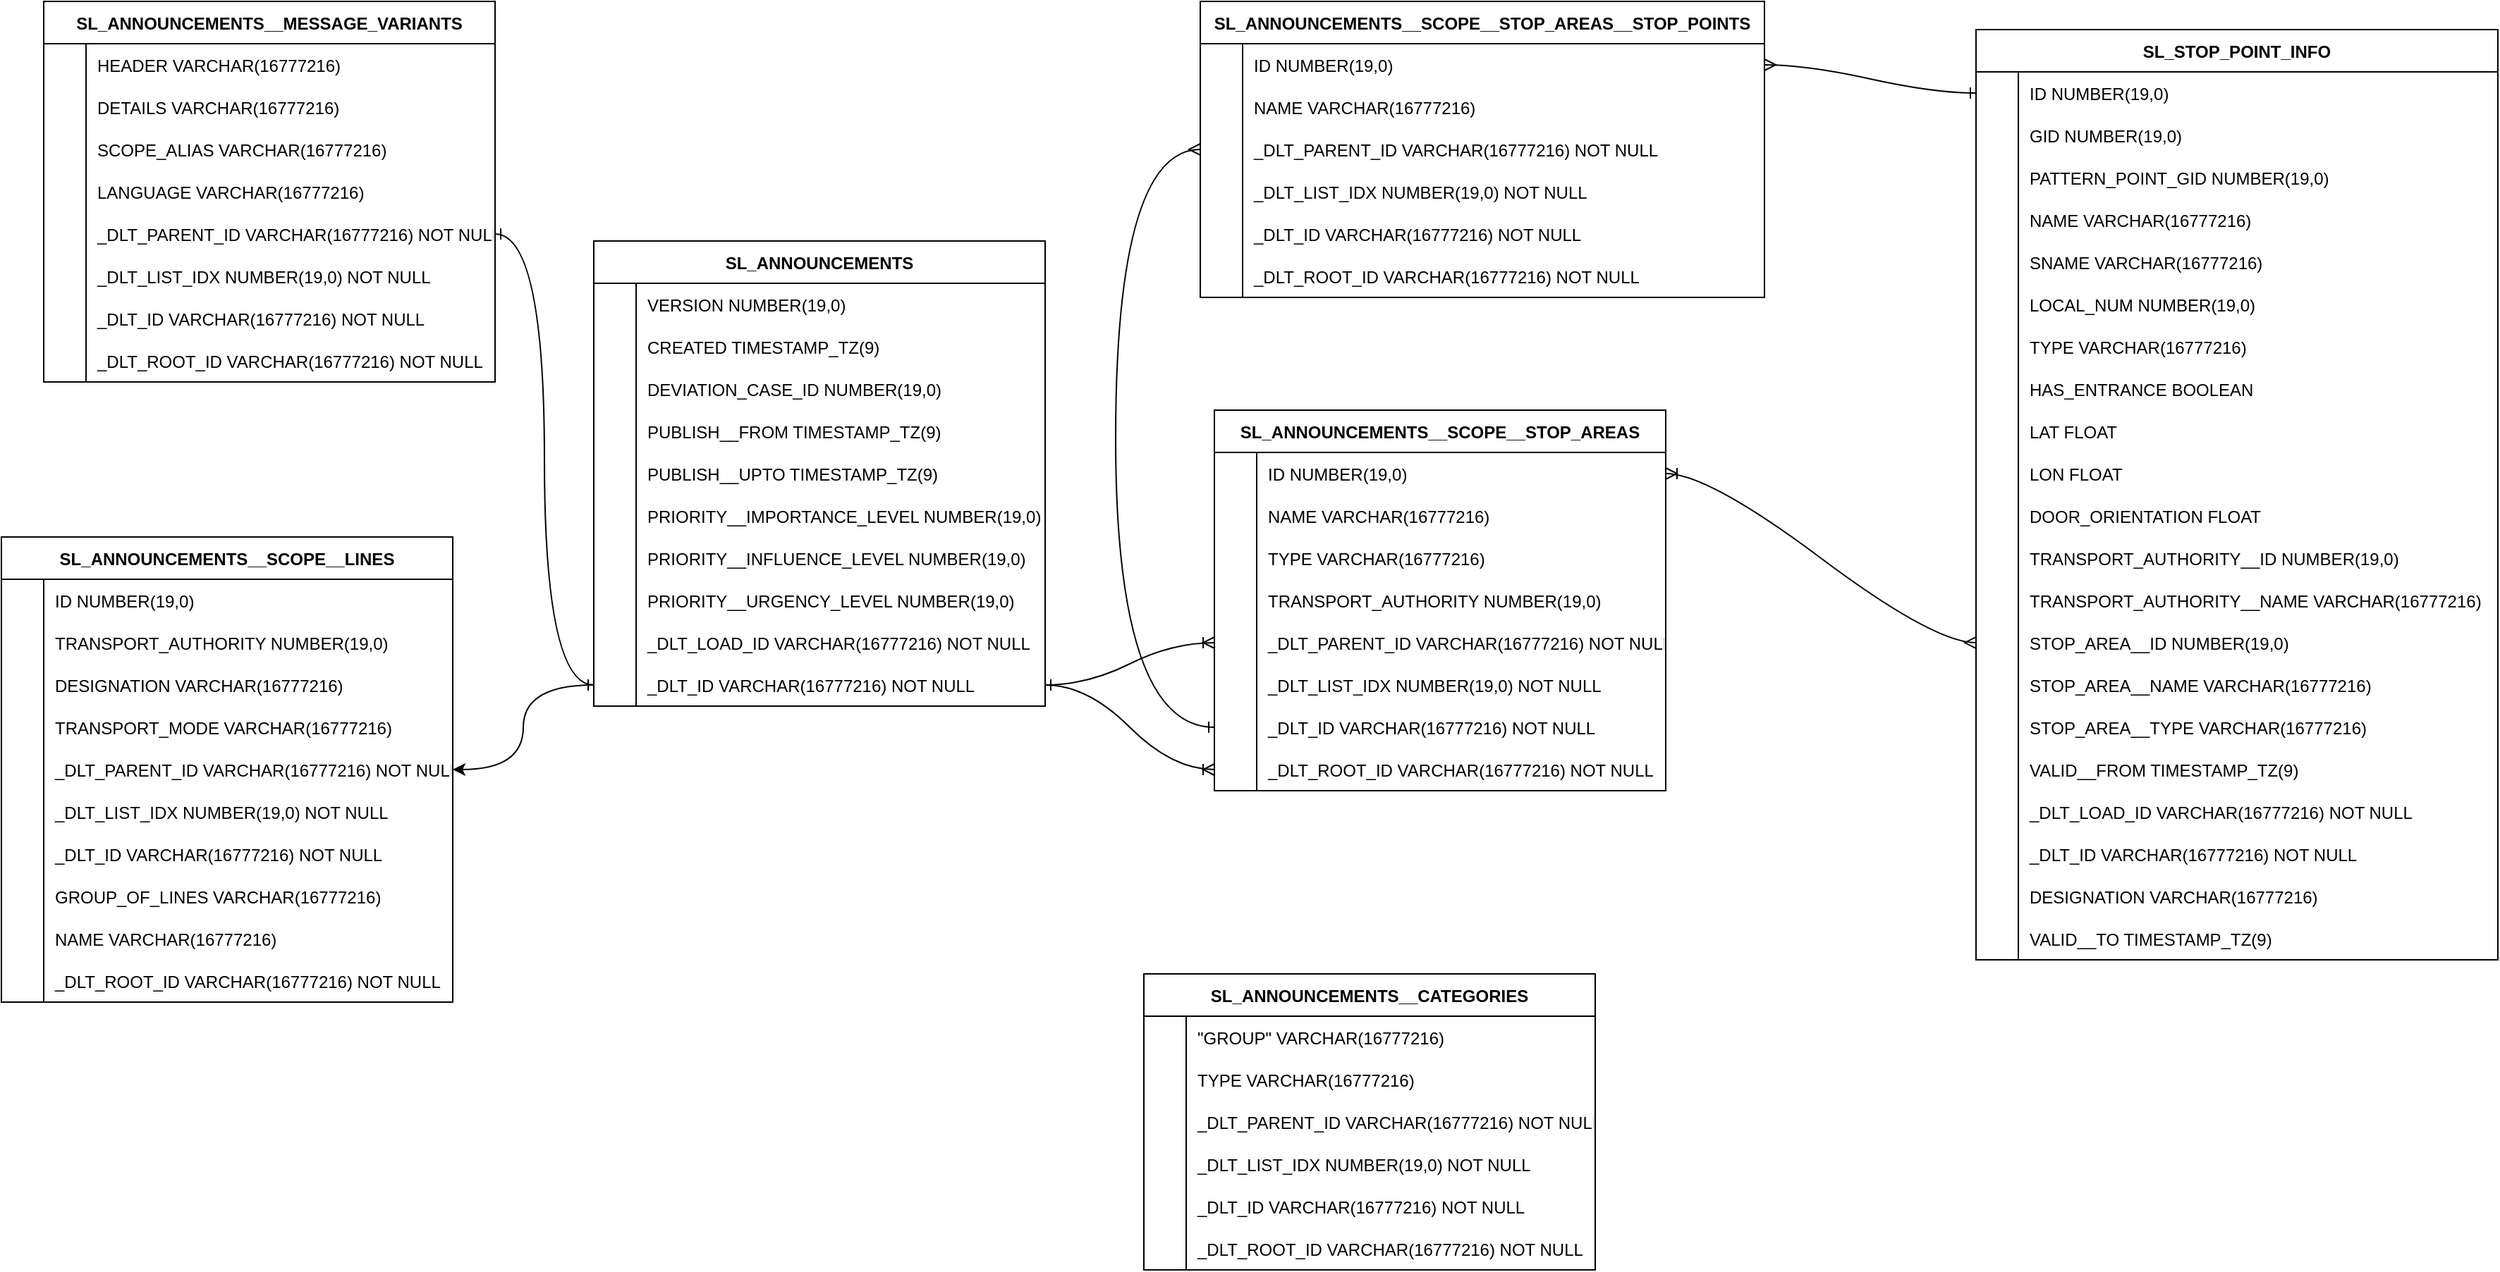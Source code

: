 <mxfile version="25.0.3">
  <diagram name="Page-1" id="P9IdOZPsUOEPnicXqe_1">
    <mxGraphModel dx="1279" dy="2247" grid="1" gridSize="10" guides="1" tooltips="1" connect="1" arrows="1" fold="1" page="1" pageScale="1" pageWidth="850" pageHeight="1100" math="0" shadow="0">
      <root>
        <mxCell id="0" />
        <mxCell id="1" parent="0" />
        <mxCell id="jLatOmJ8b6QldrYuRaos-1" value="SL_ANNOUNCEMENTS__SCOPE__LINES" style="shape=table;startSize=30;container=1;collapsible=1;childLayout=tableLayout;fixedRows=1;rowLines=0;fontStyle=1;align=center;resizeLast=1;" parent="1" vertex="1">
          <mxGeometry x="60" y="290" width="320" height="330" as="geometry" />
        </mxCell>
        <mxCell id="jLatOmJ8b6QldrYuRaos-2" value="" style="shape=tableRow;horizontal=0;startSize=0;swimlaneHead=0;swimlaneBody=0;fillColor=none;collapsible=0;dropTarget=0;points=[[0,0.5],[1,0.5]];portConstraint=eastwest;strokeColor=inherit;top=0;left=0;right=0;bottom=0;" parent="jLatOmJ8b6QldrYuRaos-1" vertex="1">
          <mxGeometry y="30" width="320" height="30" as="geometry" />
        </mxCell>
        <mxCell id="jLatOmJ8b6QldrYuRaos-3" value="" style="shape=partialRectangle;overflow=hidden;connectable=0;fillColor=none;strokeColor=inherit;top=0;left=0;bottom=0;right=0;" parent="jLatOmJ8b6QldrYuRaos-2" vertex="1">
          <mxGeometry width="30" height="30" as="geometry">
            <mxRectangle width="30" height="30" as="alternateBounds" />
          </mxGeometry>
        </mxCell>
        <mxCell id="jLatOmJ8b6QldrYuRaos-4" value="ID NUMBER(19,0)" style="shape=partialRectangle;overflow=hidden;connectable=0;fillColor=none;align=left;strokeColor=inherit;top=0;left=0;bottom=0;right=0;spacingLeft=6;" parent="jLatOmJ8b6QldrYuRaos-2" vertex="1">
          <mxGeometry x="30" width="290" height="30" as="geometry">
            <mxRectangle width="290" height="30" as="alternateBounds" />
          </mxGeometry>
        </mxCell>
        <mxCell id="jLatOmJ8b6QldrYuRaos-5" value="" style="shape=tableRow;horizontal=0;startSize=0;swimlaneHead=0;swimlaneBody=0;fillColor=none;collapsible=0;dropTarget=0;points=[[0,0.5],[1,0.5]];portConstraint=eastwest;strokeColor=inherit;top=0;left=0;right=0;bottom=0;" parent="jLatOmJ8b6QldrYuRaos-1" vertex="1">
          <mxGeometry y="60" width="320" height="30" as="geometry" />
        </mxCell>
        <mxCell id="jLatOmJ8b6QldrYuRaos-6" value="" style="shape=partialRectangle;overflow=hidden;connectable=0;fillColor=none;strokeColor=inherit;top=0;left=0;bottom=0;right=0;" parent="jLatOmJ8b6QldrYuRaos-5" vertex="1">
          <mxGeometry width="30" height="30" as="geometry">
            <mxRectangle width="30" height="30" as="alternateBounds" />
          </mxGeometry>
        </mxCell>
        <mxCell id="jLatOmJ8b6QldrYuRaos-7" value="TRANSPORT_AUTHORITY NUMBER(19,0)" style="shape=partialRectangle;overflow=hidden;connectable=0;fillColor=none;align=left;strokeColor=inherit;top=0;left=0;bottom=0;right=0;spacingLeft=6;" parent="jLatOmJ8b6QldrYuRaos-5" vertex="1">
          <mxGeometry x="30" width="290" height="30" as="geometry">
            <mxRectangle width="290" height="30" as="alternateBounds" />
          </mxGeometry>
        </mxCell>
        <mxCell id="jLatOmJ8b6QldrYuRaos-8" value="" style="shape=tableRow;horizontal=0;startSize=0;swimlaneHead=0;swimlaneBody=0;fillColor=none;collapsible=0;dropTarget=0;points=[[0,0.5],[1,0.5]];portConstraint=eastwest;strokeColor=inherit;top=0;left=0;right=0;bottom=0;" parent="jLatOmJ8b6QldrYuRaos-1" vertex="1">
          <mxGeometry y="90" width="320" height="30" as="geometry" />
        </mxCell>
        <mxCell id="jLatOmJ8b6QldrYuRaos-9" value="" style="shape=partialRectangle;overflow=hidden;connectable=0;fillColor=none;strokeColor=inherit;top=0;left=0;bottom=0;right=0;" parent="jLatOmJ8b6QldrYuRaos-8" vertex="1">
          <mxGeometry width="30" height="30" as="geometry">
            <mxRectangle width="30" height="30" as="alternateBounds" />
          </mxGeometry>
        </mxCell>
        <mxCell id="jLatOmJ8b6QldrYuRaos-10" value="DESIGNATION VARCHAR(16777216)" style="shape=partialRectangle;overflow=hidden;connectable=0;fillColor=none;align=left;strokeColor=inherit;top=0;left=0;bottom=0;right=0;spacingLeft=6;" parent="jLatOmJ8b6QldrYuRaos-8" vertex="1">
          <mxGeometry x="30" width="290" height="30" as="geometry">
            <mxRectangle width="290" height="30" as="alternateBounds" />
          </mxGeometry>
        </mxCell>
        <mxCell id="jLatOmJ8b6QldrYuRaos-11" value="" style="shape=tableRow;horizontal=0;startSize=0;swimlaneHead=0;swimlaneBody=0;fillColor=none;collapsible=0;dropTarget=0;points=[[0,0.5],[1,0.5]];portConstraint=eastwest;strokeColor=inherit;top=0;left=0;right=0;bottom=0;" parent="jLatOmJ8b6QldrYuRaos-1" vertex="1">
          <mxGeometry y="120" width="320" height="30" as="geometry" />
        </mxCell>
        <mxCell id="jLatOmJ8b6QldrYuRaos-12" value="" style="shape=partialRectangle;overflow=hidden;connectable=0;fillColor=none;strokeColor=inherit;top=0;left=0;bottom=0;right=0;" parent="jLatOmJ8b6QldrYuRaos-11" vertex="1">
          <mxGeometry width="30" height="30" as="geometry">
            <mxRectangle width="30" height="30" as="alternateBounds" />
          </mxGeometry>
        </mxCell>
        <mxCell id="jLatOmJ8b6QldrYuRaos-13" value="TRANSPORT_MODE VARCHAR(16777216)" style="shape=partialRectangle;overflow=hidden;connectable=0;fillColor=none;align=left;strokeColor=inherit;top=0;left=0;bottom=0;right=0;spacingLeft=6;" parent="jLatOmJ8b6QldrYuRaos-11" vertex="1">
          <mxGeometry x="30" width="290" height="30" as="geometry">
            <mxRectangle width="290" height="30" as="alternateBounds" />
          </mxGeometry>
        </mxCell>
        <mxCell id="jLatOmJ8b6QldrYuRaos-14" value="" style="shape=tableRow;horizontal=0;startSize=0;swimlaneHead=0;swimlaneBody=0;fillColor=none;collapsible=0;dropTarget=0;points=[[0,0.5],[1,0.5]];portConstraint=eastwest;strokeColor=inherit;top=0;left=0;right=0;bottom=0;" parent="jLatOmJ8b6QldrYuRaos-1" vertex="1">
          <mxGeometry y="150" width="320" height="30" as="geometry" />
        </mxCell>
        <mxCell id="jLatOmJ8b6QldrYuRaos-15" value="" style="shape=partialRectangle;overflow=hidden;connectable=0;fillColor=none;strokeColor=inherit;top=0;left=0;bottom=0;right=0;" parent="jLatOmJ8b6QldrYuRaos-14" vertex="1">
          <mxGeometry width="30" height="30" as="geometry">
            <mxRectangle width="30" height="30" as="alternateBounds" />
          </mxGeometry>
        </mxCell>
        <mxCell id="jLatOmJ8b6QldrYuRaos-16" value="_DLT_PARENT_ID VARCHAR(16777216) NOT NULL" style="shape=partialRectangle;overflow=hidden;connectable=0;fillColor=none;align=left;strokeColor=inherit;top=0;left=0;bottom=0;right=0;spacingLeft=6;" parent="jLatOmJ8b6QldrYuRaos-14" vertex="1">
          <mxGeometry x="30" width="290" height="30" as="geometry">
            <mxRectangle width="290" height="30" as="alternateBounds" />
          </mxGeometry>
        </mxCell>
        <mxCell id="jLatOmJ8b6QldrYuRaos-17" value="" style="shape=tableRow;horizontal=0;startSize=0;swimlaneHead=0;swimlaneBody=0;fillColor=none;collapsible=0;dropTarget=0;points=[[0,0.5],[1,0.5]];portConstraint=eastwest;strokeColor=inherit;top=0;left=0;right=0;bottom=0;" parent="jLatOmJ8b6QldrYuRaos-1" vertex="1">
          <mxGeometry y="180" width="320" height="30" as="geometry" />
        </mxCell>
        <mxCell id="jLatOmJ8b6QldrYuRaos-18" value="" style="shape=partialRectangle;overflow=hidden;connectable=0;fillColor=none;strokeColor=inherit;top=0;left=0;bottom=0;right=0;" parent="jLatOmJ8b6QldrYuRaos-17" vertex="1">
          <mxGeometry width="30" height="30" as="geometry">
            <mxRectangle width="30" height="30" as="alternateBounds" />
          </mxGeometry>
        </mxCell>
        <mxCell id="jLatOmJ8b6QldrYuRaos-19" value="_DLT_LIST_IDX NUMBER(19,0) NOT NULL" style="shape=partialRectangle;overflow=hidden;connectable=0;fillColor=none;align=left;strokeColor=inherit;top=0;left=0;bottom=0;right=0;spacingLeft=6;" parent="jLatOmJ8b6QldrYuRaos-17" vertex="1">
          <mxGeometry x="30" width="290" height="30" as="geometry">
            <mxRectangle width="290" height="30" as="alternateBounds" />
          </mxGeometry>
        </mxCell>
        <mxCell id="jLatOmJ8b6QldrYuRaos-20" value="" style="shape=tableRow;horizontal=0;startSize=0;swimlaneHead=0;swimlaneBody=0;fillColor=none;collapsible=0;dropTarget=0;points=[[0,0.5],[1,0.5]];portConstraint=eastwest;strokeColor=inherit;top=0;left=0;right=0;bottom=0;" parent="jLatOmJ8b6QldrYuRaos-1" vertex="1">
          <mxGeometry y="210" width="320" height="30" as="geometry" />
        </mxCell>
        <mxCell id="jLatOmJ8b6QldrYuRaos-21" value="" style="shape=partialRectangle;overflow=hidden;connectable=0;fillColor=none;strokeColor=inherit;top=0;left=0;bottom=0;right=0;" parent="jLatOmJ8b6QldrYuRaos-20" vertex="1">
          <mxGeometry width="30" height="30" as="geometry">
            <mxRectangle width="30" height="30" as="alternateBounds" />
          </mxGeometry>
        </mxCell>
        <mxCell id="jLatOmJ8b6QldrYuRaos-22" value="_DLT_ID VARCHAR(16777216) NOT NULL" style="shape=partialRectangle;overflow=hidden;connectable=0;fillColor=none;align=left;strokeColor=inherit;top=0;left=0;bottom=0;right=0;spacingLeft=6;" parent="jLatOmJ8b6QldrYuRaos-20" vertex="1">
          <mxGeometry x="30" width="290" height="30" as="geometry">
            <mxRectangle width="290" height="30" as="alternateBounds" />
          </mxGeometry>
        </mxCell>
        <mxCell id="jLatOmJ8b6QldrYuRaos-23" value="" style="shape=tableRow;horizontal=0;startSize=0;swimlaneHead=0;swimlaneBody=0;fillColor=none;collapsible=0;dropTarget=0;points=[[0,0.5],[1,0.5]];portConstraint=eastwest;strokeColor=inherit;top=0;left=0;right=0;bottom=0;" parent="jLatOmJ8b6QldrYuRaos-1" vertex="1">
          <mxGeometry y="240" width="320" height="30" as="geometry" />
        </mxCell>
        <mxCell id="jLatOmJ8b6QldrYuRaos-24" value="" style="shape=partialRectangle;overflow=hidden;connectable=0;fillColor=none;strokeColor=inherit;top=0;left=0;bottom=0;right=0;" parent="jLatOmJ8b6QldrYuRaos-23" vertex="1">
          <mxGeometry width="30" height="30" as="geometry">
            <mxRectangle width="30" height="30" as="alternateBounds" />
          </mxGeometry>
        </mxCell>
        <mxCell id="jLatOmJ8b6QldrYuRaos-25" value="GROUP_OF_LINES VARCHAR(16777216)" style="shape=partialRectangle;overflow=hidden;connectable=0;fillColor=none;align=left;strokeColor=inherit;top=0;left=0;bottom=0;right=0;spacingLeft=6;" parent="jLatOmJ8b6QldrYuRaos-23" vertex="1">
          <mxGeometry x="30" width="290" height="30" as="geometry">
            <mxRectangle width="290" height="30" as="alternateBounds" />
          </mxGeometry>
        </mxCell>
        <mxCell id="jLatOmJ8b6QldrYuRaos-26" value="" style="shape=tableRow;horizontal=0;startSize=0;swimlaneHead=0;swimlaneBody=0;fillColor=none;collapsible=0;dropTarget=0;points=[[0,0.5],[1,0.5]];portConstraint=eastwest;strokeColor=inherit;top=0;left=0;right=0;bottom=0;" parent="jLatOmJ8b6QldrYuRaos-1" vertex="1">
          <mxGeometry y="270" width="320" height="30" as="geometry" />
        </mxCell>
        <mxCell id="jLatOmJ8b6QldrYuRaos-27" value="" style="shape=partialRectangle;overflow=hidden;connectable=0;fillColor=none;strokeColor=inherit;top=0;left=0;bottom=0;right=0;" parent="jLatOmJ8b6QldrYuRaos-26" vertex="1">
          <mxGeometry width="30" height="30" as="geometry">
            <mxRectangle width="30" height="30" as="alternateBounds" />
          </mxGeometry>
        </mxCell>
        <mxCell id="jLatOmJ8b6QldrYuRaos-28" value="NAME VARCHAR(16777216)" style="shape=partialRectangle;overflow=hidden;connectable=0;fillColor=none;align=left;strokeColor=inherit;top=0;left=0;bottom=0;right=0;spacingLeft=6;" parent="jLatOmJ8b6QldrYuRaos-26" vertex="1">
          <mxGeometry x="30" width="290" height="30" as="geometry">
            <mxRectangle width="290" height="30" as="alternateBounds" />
          </mxGeometry>
        </mxCell>
        <mxCell id="jLatOmJ8b6QldrYuRaos-29" value="" style="shape=tableRow;horizontal=0;startSize=0;swimlaneHead=0;swimlaneBody=0;fillColor=none;collapsible=0;dropTarget=0;points=[[0,0.5],[1,0.5]];portConstraint=eastwest;strokeColor=inherit;top=0;left=0;right=0;bottom=0;" parent="jLatOmJ8b6QldrYuRaos-1" vertex="1">
          <mxGeometry y="300" width="320" height="30" as="geometry" />
        </mxCell>
        <mxCell id="jLatOmJ8b6QldrYuRaos-30" value="" style="shape=partialRectangle;overflow=hidden;connectable=0;fillColor=none;strokeColor=inherit;top=0;left=0;bottom=0;right=0;" parent="jLatOmJ8b6QldrYuRaos-29" vertex="1">
          <mxGeometry width="30" height="30" as="geometry">
            <mxRectangle width="30" height="30" as="alternateBounds" />
          </mxGeometry>
        </mxCell>
        <mxCell id="jLatOmJ8b6QldrYuRaos-31" value="_DLT_ROOT_ID VARCHAR(16777216) NOT NULL" style="shape=partialRectangle;overflow=hidden;connectable=0;fillColor=none;align=left;strokeColor=inherit;top=0;left=0;bottom=0;right=0;spacingLeft=6;" parent="jLatOmJ8b6QldrYuRaos-29" vertex="1">
          <mxGeometry x="30" width="290" height="30" as="geometry">
            <mxRectangle width="290" height="30" as="alternateBounds" />
          </mxGeometry>
        </mxCell>
        <mxCell id="JZKsamqGxiIa8oEMLzBF-1" value="SL_ANNOUNCEMENTS" style="shape=table;startSize=30;container=1;collapsible=1;childLayout=tableLayout;fixedRows=1;rowLines=0;fontStyle=1;align=center;resizeLast=1;" vertex="1" parent="1">
          <mxGeometry x="480" y="80" width="320" height="330" as="geometry" />
        </mxCell>
        <mxCell id="JZKsamqGxiIa8oEMLzBF-2" value="" style="shape=tableRow;horizontal=0;startSize=0;swimlaneHead=0;swimlaneBody=0;fillColor=none;collapsible=0;dropTarget=0;points=[[0,0.5],[1,0.5]];portConstraint=eastwest;strokeColor=inherit;top=0;left=0;right=0;bottom=0;" vertex="1" parent="JZKsamqGxiIa8oEMLzBF-1">
          <mxGeometry y="30" width="320" height="30" as="geometry" />
        </mxCell>
        <mxCell id="JZKsamqGxiIa8oEMLzBF-3" value="" style="shape=partialRectangle;overflow=hidden;connectable=0;fillColor=none;strokeColor=inherit;top=0;left=0;bottom=0;right=0;" vertex="1" parent="JZKsamqGxiIa8oEMLzBF-2">
          <mxGeometry width="30" height="30" as="geometry">
            <mxRectangle width="30" height="30" as="alternateBounds" />
          </mxGeometry>
        </mxCell>
        <mxCell id="JZKsamqGxiIa8oEMLzBF-4" value="VERSION NUMBER(19,0)" style="shape=partialRectangle;overflow=hidden;connectable=0;fillColor=none;align=left;strokeColor=inherit;top=0;left=0;bottom=0;right=0;spacingLeft=6;" vertex="1" parent="JZKsamqGxiIa8oEMLzBF-2">
          <mxGeometry x="30" width="290" height="30" as="geometry">
            <mxRectangle width="290" height="30" as="alternateBounds" />
          </mxGeometry>
        </mxCell>
        <mxCell id="JZKsamqGxiIa8oEMLzBF-5" value="" style="shape=tableRow;horizontal=0;startSize=0;swimlaneHead=0;swimlaneBody=0;fillColor=none;collapsible=0;dropTarget=0;points=[[0,0.5],[1,0.5]];portConstraint=eastwest;strokeColor=inherit;top=0;left=0;right=0;bottom=0;" vertex="1" parent="JZKsamqGxiIa8oEMLzBF-1">
          <mxGeometry y="60" width="320" height="30" as="geometry" />
        </mxCell>
        <mxCell id="JZKsamqGxiIa8oEMLzBF-6" value="" style="shape=partialRectangle;overflow=hidden;connectable=0;fillColor=none;strokeColor=inherit;top=0;left=0;bottom=0;right=0;" vertex="1" parent="JZKsamqGxiIa8oEMLzBF-5">
          <mxGeometry width="30" height="30" as="geometry">
            <mxRectangle width="30" height="30" as="alternateBounds" />
          </mxGeometry>
        </mxCell>
        <mxCell id="JZKsamqGxiIa8oEMLzBF-7" value="CREATED TIMESTAMP_TZ(9)" style="shape=partialRectangle;overflow=hidden;connectable=0;fillColor=none;align=left;strokeColor=inherit;top=0;left=0;bottom=0;right=0;spacingLeft=6;" vertex="1" parent="JZKsamqGxiIa8oEMLzBF-5">
          <mxGeometry x="30" width="290" height="30" as="geometry">
            <mxRectangle width="290" height="30" as="alternateBounds" />
          </mxGeometry>
        </mxCell>
        <mxCell id="JZKsamqGxiIa8oEMLzBF-8" value="" style="shape=tableRow;horizontal=0;startSize=0;swimlaneHead=0;swimlaneBody=0;fillColor=none;collapsible=0;dropTarget=0;points=[[0,0.5],[1,0.5]];portConstraint=eastwest;strokeColor=inherit;top=0;left=0;right=0;bottom=0;" vertex="1" parent="JZKsamqGxiIa8oEMLzBF-1">
          <mxGeometry y="90" width="320" height="30" as="geometry" />
        </mxCell>
        <mxCell id="JZKsamqGxiIa8oEMLzBF-9" value="" style="shape=partialRectangle;overflow=hidden;connectable=0;fillColor=none;strokeColor=inherit;top=0;left=0;bottom=0;right=0;" vertex="1" parent="JZKsamqGxiIa8oEMLzBF-8">
          <mxGeometry width="30" height="30" as="geometry">
            <mxRectangle width="30" height="30" as="alternateBounds" />
          </mxGeometry>
        </mxCell>
        <mxCell id="JZKsamqGxiIa8oEMLzBF-10" value="DEVIATION_CASE_ID NUMBER(19,0)" style="shape=partialRectangle;overflow=hidden;connectable=0;fillColor=none;align=left;strokeColor=inherit;top=0;left=0;bottom=0;right=0;spacingLeft=6;" vertex="1" parent="JZKsamqGxiIa8oEMLzBF-8">
          <mxGeometry x="30" width="290" height="30" as="geometry">
            <mxRectangle width="290" height="30" as="alternateBounds" />
          </mxGeometry>
        </mxCell>
        <mxCell id="JZKsamqGxiIa8oEMLzBF-11" value="" style="shape=tableRow;horizontal=0;startSize=0;swimlaneHead=0;swimlaneBody=0;fillColor=none;collapsible=0;dropTarget=0;points=[[0,0.5],[1,0.5]];portConstraint=eastwest;strokeColor=inherit;top=0;left=0;right=0;bottom=0;" vertex="1" parent="JZKsamqGxiIa8oEMLzBF-1">
          <mxGeometry y="120" width="320" height="30" as="geometry" />
        </mxCell>
        <mxCell id="JZKsamqGxiIa8oEMLzBF-12" value="" style="shape=partialRectangle;overflow=hidden;connectable=0;fillColor=none;strokeColor=inherit;top=0;left=0;bottom=0;right=0;" vertex="1" parent="JZKsamqGxiIa8oEMLzBF-11">
          <mxGeometry width="30" height="30" as="geometry">
            <mxRectangle width="30" height="30" as="alternateBounds" />
          </mxGeometry>
        </mxCell>
        <mxCell id="JZKsamqGxiIa8oEMLzBF-13" value="PUBLISH__FROM TIMESTAMP_TZ(9)" style="shape=partialRectangle;overflow=hidden;connectable=0;fillColor=none;align=left;strokeColor=inherit;top=0;left=0;bottom=0;right=0;spacingLeft=6;" vertex="1" parent="JZKsamqGxiIa8oEMLzBF-11">
          <mxGeometry x="30" width="290" height="30" as="geometry">
            <mxRectangle width="290" height="30" as="alternateBounds" />
          </mxGeometry>
        </mxCell>
        <mxCell id="JZKsamqGxiIa8oEMLzBF-14" value="" style="shape=tableRow;horizontal=0;startSize=0;swimlaneHead=0;swimlaneBody=0;fillColor=none;collapsible=0;dropTarget=0;points=[[0,0.5],[1,0.5]];portConstraint=eastwest;strokeColor=inherit;top=0;left=0;right=0;bottom=0;" vertex="1" parent="JZKsamqGxiIa8oEMLzBF-1">
          <mxGeometry y="150" width="320" height="30" as="geometry" />
        </mxCell>
        <mxCell id="JZKsamqGxiIa8oEMLzBF-15" value="" style="shape=partialRectangle;overflow=hidden;connectable=0;fillColor=none;strokeColor=inherit;top=0;left=0;bottom=0;right=0;" vertex="1" parent="JZKsamqGxiIa8oEMLzBF-14">
          <mxGeometry width="30" height="30" as="geometry">
            <mxRectangle width="30" height="30" as="alternateBounds" />
          </mxGeometry>
        </mxCell>
        <mxCell id="JZKsamqGxiIa8oEMLzBF-16" value="PUBLISH__UPTO TIMESTAMP_TZ(9)" style="shape=partialRectangle;overflow=hidden;connectable=0;fillColor=none;align=left;strokeColor=inherit;top=0;left=0;bottom=0;right=0;spacingLeft=6;" vertex="1" parent="JZKsamqGxiIa8oEMLzBF-14">
          <mxGeometry x="30" width="290" height="30" as="geometry">
            <mxRectangle width="290" height="30" as="alternateBounds" />
          </mxGeometry>
        </mxCell>
        <mxCell id="JZKsamqGxiIa8oEMLzBF-17" value="" style="shape=tableRow;horizontal=0;startSize=0;swimlaneHead=0;swimlaneBody=0;fillColor=none;collapsible=0;dropTarget=0;points=[[0,0.5],[1,0.5]];portConstraint=eastwest;strokeColor=inherit;top=0;left=0;right=0;bottom=0;" vertex="1" parent="JZKsamqGxiIa8oEMLzBF-1">
          <mxGeometry y="180" width="320" height="30" as="geometry" />
        </mxCell>
        <mxCell id="JZKsamqGxiIa8oEMLzBF-18" value="" style="shape=partialRectangle;overflow=hidden;connectable=0;fillColor=none;strokeColor=inherit;top=0;left=0;bottom=0;right=0;" vertex="1" parent="JZKsamqGxiIa8oEMLzBF-17">
          <mxGeometry width="30" height="30" as="geometry">
            <mxRectangle width="30" height="30" as="alternateBounds" />
          </mxGeometry>
        </mxCell>
        <mxCell id="JZKsamqGxiIa8oEMLzBF-19" value="PRIORITY__IMPORTANCE_LEVEL NUMBER(19,0)" style="shape=partialRectangle;overflow=hidden;connectable=0;fillColor=none;align=left;strokeColor=inherit;top=0;left=0;bottom=0;right=0;spacingLeft=6;" vertex="1" parent="JZKsamqGxiIa8oEMLzBF-17">
          <mxGeometry x="30" width="290" height="30" as="geometry">
            <mxRectangle width="290" height="30" as="alternateBounds" />
          </mxGeometry>
        </mxCell>
        <mxCell id="JZKsamqGxiIa8oEMLzBF-20" value="" style="shape=tableRow;horizontal=0;startSize=0;swimlaneHead=0;swimlaneBody=0;fillColor=none;collapsible=0;dropTarget=0;points=[[0,0.5],[1,0.5]];portConstraint=eastwest;strokeColor=inherit;top=0;left=0;right=0;bottom=0;" vertex="1" parent="JZKsamqGxiIa8oEMLzBF-1">
          <mxGeometry y="210" width="320" height="30" as="geometry" />
        </mxCell>
        <mxCell id="JZKsamqGxiIa8oEMLzBF-21" value="" style="shape=partialRectangle;overflow=hidden;connectable=0;fillColor=none;strokeColor=inherit;top=0;left=0;bottom=0;right=0;" vertex="1" parent="JZKsamqGxiIa8oEMLzBF-20">
          <mxGeometry width="30" height="30" as="geometry">
            <mxRectangle width="30" height="30" as="alternateBounds" />
          </mxGeometry>
        </mxCell>
        <mxCell id="JZKsamqGxiIa8oEMLzBF-22" value="PRIORITY__INFLUENCE_LEVEL NUMBER(19,0)" style="shape=partialRectangle;overflow=hidden;connectable=0;fillColor=none;align=left;strokeColor=inherit;top=0;left=0;bottom=0;right=0;spacingLeft=6;" vertex="1" parent="JZKsamqGxiIa8oEMLzBF-20">
          <mxGeometry x="30" width="290" height="30" as="geometry">
            <mxRectangle width="290" height="30" as="alternateBounds" />
          </mxGeometry>
        </mxCell>
        <mxCell id="JZKsamqGxiIa8oEMLzBF-23" value="" style="shape=tableRow;horizontal=0;startSize=0;swimlaneHead=0;swimlaneBody=0;fillColor=none;collapsible=0;dropTarget=0;points=[[0,0.5],[1,0.5]];portConstraint=eastwest;strokeColor=inherit;top=0;left=0;right=0;bottom=0;" vertex="1" parent="JZKsamqGxiIa8oEMLzBF-1">
          <mxGeometry y="240" width="320" height="30" as="geometry" />
        </mxCell>
        <mxCell id="JZKsamqGxiIa8oEMLzBF-24" value="" style="shape=partialRectangle;overflow=hidden;connectable=0;fillColor=none;strokeColor=inherit;top=0;left=0;bottom=0;right=0;" vertex="1" parent="JZKsamqGxiIa8oEMLzBF-23">
          <mxGeometry width="30" height="30" as="geometry">
            <mxRectangle width="30" height="30" as="alternateBounds" />
          </mxGeometry>
        </mxCell>
        <mxCell id="JZKsamqGxiIa8oEMLzBF-25" value="PRIORITY__URGENCY_LEVEL NUMBER(19,0)" style="shape=partialRectangle;overflow=hidden;connectable=0;fillColor=none;align=left;strokeColor=inherit;top=0;left=0;bottom=0;right=0;spacingLeft=6;" vertex="1" parent="JZKsamqGxiIa8oEMLzBF-23">
          <mxGeometry x="30" width="290" height="30" as="geometry">
            <mxRectangle width="290" height="30" as="alternateBounds" />
          </mxGeometry>
        </mxCell>
        <mxCell id="JZKsamqGxiIa8oEMLzBF-26" value="" style="shape=tableRow;horizontal=0;startSize=0;swimlaneHead=0;swimlaneBody=0;fillColor=none;collapsible=0;dropTarget=0;points=[[0,0.5],[1,0.5]];portConstraint=eastwest;strokeColor=inherit;top=0;left=0;right=0;bottom=0;" vertex="1" parent="JZKsamqGxiIa8oEMLzBF-1">
          <mxGeometry y="270" width="320" height="30" as="geometry" />
        </mxCell>
        <mxCell id="JZKsamqGxiIa8oEMLzBF-27" value="" style="shape=partialRectangle;overflow=hidden;connectable=0;fillColor=none;strokeColor=inherit;top=0;left=0;bottom=0;right=0;" vertex="1" parent="JZKsamqGxiIa8oEMLzBF-26">
          <mxGeometry width="30" height="30" as="geometry">
            <mxRectangle width="30" height="30" as="alternateBounds" />
          </mxGeometry>
        </mxCell>
        <mxCell id="JZKsamqGxiIa8oEMLzBF-28" value="_DLT_LOAD_ID VARCHAR(16777216) NOT NULL" style="shape=partialRectangle;overflow=hidden;connectable=0;fillColor=none;align=left;strokeColor=inherit;top=0;left=0;bottom=0;right=0;spacingLeft=6;" vertex="1" parent="JZKsamqGxiIa8oEMLzBF-26">
          <mxGeometry x="30" width="290" height="30" as="geometry">
            <mxRectangle width="290" height="30" as="alternateBounds" />
          </mxGeometry>
        </mxCell>
        <mxCell id="JZKsamqGxiIa8oEMLzBF-29" value="" style="shape=tableRow;horizontal=0;startSize=0;swimlaneHead=0;swimlaneBody=0;fillColor=none;collapsible=0;dropTarget=0;points=[[0,0.5],[1,0.5]];portConstraint=eastwest;strokeColor=inherit;top=0;left=0;right=0;bottom=0;" vertex="1" parent="JZKsamqGxiIa8oEMLzBF-1">
          <mxGeometry y="300" width="320" height="30" as="geometry" />
        </mxCell>
        <mxCell id="JZKsamqGxiIa8oEMLzBF-30" value="" style="shape=partialRectangle;overflow=hidden;connectable=0;fillColor=none;strokeColor=inherit;top=0;left=0;bottom=0;right=0;" vertex="1" parent="JZKsamqGxiIa8oEMLzBF-29">
          <mxGeometry width="30" height="30" as="geometry">
            <mxRectangle width="30" height="30" as="alternateBounds" />
          </mxGeometry>
        </mxCell>
        <mxCell id="JZKsamqGxiIa8oEMLzBF-31" value="_DLT_ID VARCHAR(16777216) NOT NULL" style="shape=partialRectangle;overflow=hidden;connectable=0;fillColor=none;align=left;strokeColor=inherit;top=0;left=0;bottom=0;right=0;spacingLeft=6;" vertex="1" parent="JZKsamqGxiIa8oEMLzBF-29">
          <mxGeometry x="30" width="290" height="30" as="geometry">
            <mxRectangle width="290" height="30" as="alternateBounds" />
          </mxGeometry>
        </mxCell>
        <mxCell id="JZKsamqGxiIa8oEMLzBF-190" style="edgeStyle=orthogonalEdgeStyle;rounded=0;orthogonalLoop=1;jettySize=auto;html=1;entryX=0;entryY=0.5;entryDx=0;entryDy=0;exitX=1;exitY=0.5;exitDx=0;exitDy=0;curved=1;startArrow=ERone;startFill=0;endArrow=ERone;endFill=0;" edge="1" parent="1" source="JZKsamqGxiIa8oEMLzBF-45" target="JZKsamqGxiIa8oEMLzBF-29">
          <mxGeometry relative="1" as="geometry" />
        </mxCell>
        <mxCell id="JZKsamqGxiIa8oEMLzBF-32" value="SL_ANNOUNCEMENTS__MESSAGE_VARIANTS" style="shape=table;startSize=30;container=1;collapsible=1;childLayout=tableLayout;fixedRows=1;rowLines=0;fontStyle=1;align=center;resizeLast=1;" vertex="1" parent="1">
          <mxGeometry x="90" y="-90" width="320" height="270" as="geometry" />
        </mxCell>
        <mxCell id="JZKsamqGxiIa8oEMLzBF-33" value="" style="shape=tableRow;horizontal=0;startSize=0;swimlaneHead=0;swimlaneBody=0;fillColor=none;collapsible=0;dropTarget=0;points=[[0,0.5],[1,0.5]];portConstraint=eastwest;strokeColor=inherit;top=0;left=0;right=0;bottom=0;" vertex="1" parent="JZKsamqGxiIa8oEMLzBF-32">
          <mxGeometry y="30" width="320" height="30" as="geometry" />
        </mxCell>
        <mxCell id="JZKsamqGxiIa8oEMLzBF-34" value="" style="shape=partialRectangle;overflow=hidden;connectable=0;fillColor=none;strokeColor=inherit;top=0;left=0;bottom=0;right=0;" vertex="1" parent="JZKsamqGxiIa8oEMLzBF-33">
          <mxGeometry width="30" height="30" as="geometry">
            <mxRectangle width="30" height="30" as="alternateBounds" />
          </mxGeometry>
        </mxCell>
        <mxCell id="JZKsamqGxiIa8oEMLzBF-35" value="HEADER VARCHAR(16777216)" style="shape=partialRectangle;overflow=hidden;connectable=0;fillColor=none;align=left;strokeColor=inherit;top=0;left=0;bottom=0;right=0;spacingLeft=6;" vertex="1" parent="JZKsamqGxiIa8oEMLzBF-33">
          <mxGeometry x="30" width="290" height="30" as="geometry">
            <mxRectangle width="290" height="30" as="alternateBounds" />
          </mxGeometry>
        </mxCell>
        <mxCell id="JZKsamqGxiIa8oEMLzBF-36" value="" style="shape=tableRow;horizontal=0;startSize=0;swimlaneHead=0;swimlaneBody=0;fillColor=none;collapsible=0;dropTarget=0;points=[[0,0.5],[1,0.5]];portConstraint=eastwest;strokeColor=inherit;top=0;left=0;right=0;bottom=0;" vertex="1" parent="JZKsamqGxiIa8oEMLzBF-32">
          <mxGeometry y="60" width="320" height="30" as="geometry" />
        </mxCell>
        <mxCell id="JZKsamqGxiIa8oEMLzBF-37" value="" style="shape=partialRectangle;overflow=hidden;connectable=0;fillColor=none;strokeColor=inherit;top=0;left=0;bottom=0;right=0;" vertex="1" parent="JZKsamqGxiIa8oEMLzBF-36">
          <mxGeometry width="30" height="30" as="geometry">
            <mxRectangle width="30" height="30" as="alternateBounds" />
          </mxGeometry>
        </mxCell>
        <mxCell id="JZKsamqGxiIa8oEMLzBF-38" value="DETAILS VARCHAR(16777216)" style="shape=partialRectangle;overflow=hidden;connectable=0;fillColor=none;align=left;strokeColor=inherit;top=0;left=0;bottom=0;right=0;spacingLeft=6;" vertex="1" parent="JZKsamqGxiIa8oEMLzBF-36">
          <mxGeometry x="30" width="290" height="30" as="geometry">
            <mxRectangle width="290" height="30" as="alternateBounds" />
          </mxGeometry>
        </mxCell>
        <mxCell id="JZKsamqGxiIa8oEMLzBF-39" value="" style="shape=tableRow;horizontal=0;startSize=0;swimlaneHead=0;swimlaneBody=0;fillColor=none;collapsible=0;dropTarget=0;points=[[0,0.5],[1,0.5]];portConstraint=eastwest;strokeColor=inherit;top=0;left=0;right=0;bottom=0;" vertex="1" parent="JZKsamqGxiIa8oEMLzBF-32">
          <mxGeometry y="90" width="320" height="30" as="geometry" />
        </mxCell>
        <mxCell id="JZKsamqGxiIa8oEMLzBF-40" value="" style="shape=partialRectangle;overflow=hidden;connectable=0;fillColor=none;strokeColor=inherit;top=0;left=0;bottom=0;right=0;" vertex="1" parent="JZKsamqGxiIa8oEMLzBF-39">
          <mxGeometry width="30" height="30" as="geometry">
            <mxRectangle width="30" height="30" as="alternateBounds" />
          </mxGeometry>
        </mxCell>
        <mxCell id="JZKsamqGxiIa8oEMLzBF-41" value="SCOPE_ALIAS VARCHAR(16777216)" style="shape=partialRectangle;overflow=hidden;connectable=0;fillColor=none;align=left;strokeColor=inherit;top=0;left=0;bottom=0;right=0;spacingLeft=6;" vertex="1" parent="JZKsamqGxiIa8oEMLzBF-39">
          <mxGeometry x="30" width="290" height="30" as="geometry">
            <mxRectangle width="290" height="30" as="alternateBounds" />
          </mxGeometry>
        </mxCell>
        <mxCell id="JZKsamqGxiIa8oEMLzBF-42" value="" style="shape=tableRow;horizontal=0;startSize=0;swimlaneHead=0;swimlaneBody=0;fillColor=none;collapsible=0;dropTarget=0;points=[[0,0.5],[1,0.5]];portConstraint=eastwest;strokeColor=inherit;top=0;left=0;right=0;bottom=0;" vertex="1" parent="JZKsamqGxiIa8oEMLzBF-32">
          <mxGeometry y="120" width="320" height="30" as="geometry" />
        </mxCell>
        <mxCell id="JZKsamqGxiIa8oEMLzBF-43" value="" style="shape=partialRectangle;overflow=hidden;connectable=0;fillColor=none;strokeColor=inherit;top=0;left=0;bottom=0;right=0;" vertex="1" parent="JZKsamqGxiIa8oEMLzBF-42">
          <mxGeometry width="30" height="30" as="geometry">
            <mxRectangle width="30" height="30" as="alternateBounds" />
          </mxGeometry>
        </mxCell>
        <mxCell id="JZKsamqGxiIa8oEMLzBF-44" value="LANGUAGE VARCHAR(16777216)" style="shape=partialRectangle;overflow=hidden;connectable=0;fillColor=none;align=left;strokeColor=inherit;top=0;left=0;bottom=0;right=0;spacingLeft=6;" vertex="1" parent="JZKsamqGxiIa8oEMLzBF-42">
          <mxGeometry x="30" width="290" height="30" as="geometry">
            <mxRectangle width="290" height="30" as="alternateBounds" />
          </mxGeometry>
        </mxCell>
        <mxCell id="JZKsamqGxiIa8oEMLzBF-45" value="" style="shape=tableRow;horizontal=0;startSize=0;swimlaneHead=0;swimlaneBody=0;fillColor=none;collapsible=0;dropTarget=0;points=[[0,0.5],[1,0.5]];portConstraint=eastwest;strokeColor=inherit;top=0;left=0;right=0;bottom=0;" vertex="1" parent="JZKsamqGxiIa8oEMLzBF-32">
          <mxGeometry y="150" width="320" height="30" as="geometry" />
        </mxCell>
        <mxCell id="JZKsamqGxiIa8oEMLzBF-46" value="" style="shape=partialRectangle;overflow=hidden;connectable=0;fillColor=none;strokeColor=inherit;top=0;left=0;bottom=0;right=0;" vertex="1" parent="JZKsamqGxiIa8oEMLzBF-45">
          <mxGeometry width="30" height="30" as="geometry">
            <mxRectangle width="30" height="30" as="alternateBounds" />
          </mxGeometry>
        </mxCell>
        <mxCell id="JZKsamqGxiIa8oEMLzBF-47" value="_DLT_PARENT_ID VARCHAR(16777216) NOT NULL" style="shape=partialRectangle;overflow=hidden;connectable=0;fillColor=none;align=left;strokeColor=inherit;top=0;left=0;bottom=0;right=0;spacingLeft=6;" vertex="1" parent="JZKsamqGxiIa8oEMLzBF-45">
          <mxGeometry x="30" width="290" height="30" as="geometry">
            <mxRectangle width="290" height="30" as="alternateBounds" />
          </mxGeometry>
        </mxCell>
        <mxCell id="JZKsamqGxiIa8oEMLzBF-48" value="" style="shape=tableRow;horizontal=0;startSize=0;swimlaneHead=0;swimlaneBody=0;fillColor=none;collapsible=0;dropTarget=0;points=[[0,0.5],[1,0.5]];portConstraint=eastwest;strokeColor=inherit;top=0;left=0;right=0;bottom=0;" vertex="1" parent="JZKsamqGxiIa8oEMLzBF-32">
          <mxGeometry y="180" width="320" height="30" as="geometry" />
        </mxCell>
        <mxCell id="JZKsamqGxiIa8oEMLzBF-49" value="" style="shape=partialRectangle;overflow=hidden;connectable=0;fillColor=none;strokeColor=inherit;top=0;left=0;bottom=0;right=0;" vertex="1" parent="JZKsamqGxiIa8oEMLzBF-48">
          <mxGeometry width="30" height="30" as="geometry">
            <mxRectangle width="30" height="30" as="alternateBounds" />
          </mxGeometry>
        </mxCell>
        <mxCell id="JZKsamqGxiIa8oEMLzBF-50" value="_DLT_LIST_IDX NUMBER(19,0) NOT NULL" style="shape=partialRectangle;overflow=hidden;connectable=0;fillColor=none;align=left;strokeColor=inherit;top=0;left=0;bottom=0;right=0;spacingLeft=6;" vertex="1" parent="JZKsamqGxiIa8oEMLzBF-48">
          <mxGeometry x="30" width="290" height="30" as="geometry">
            <mxRectangle width="290" height="30" as="alternateBounds" />
          </mxGeometry>
        </mxCell>
        <mxCell id="JZKsamqGxiIa8oEMLzBF-51" value="" style="shape=tableRow;horizontal=0;startSize=0;swimlaneHead=0;swimlaneBody=0;fillColor=none;collapsible=0;dropTarget=0;points=[[0,0.5],[1,0.5]];portConstraint=eastwest;strokeColor=inherit;top=0;left=0;right=0;bottom=0;" vertex="1" parent="JZKsamqGxiIa8oEMLzBF-32">
          <mxGeometry y="210" width="320" height="30" as="geometry" />
        </mxCell>
        <mxCell id="JZKsamqGxiIa8oEMLzBF-52" value="" style="shape=partialRectangle;overflow=hidden;connectable=0;fillColor=none;strokeColor=inherit;top=0;left=0;bottom=0;right=0;" vertex="1" parent="JZKsamqGxiIa8oEMLzBF-51">
          <mxGeometry width="30" height="30" as="geometry">
            <mxRectangle width="30" height="30" as="alternateBounds" />
          </mxGeometry>
        </mxCell>
        <mxCell id="JZKsamqGxiIa8oEMLzBF-53" value="_DLT_ID VARCHAR(16777216) NOT NULL" style="shape=partialRectangle;overflow=hidden;connectable=0;fillColor=none;align=left;strokeColor=inherit;top=0;left=0;bottom=0;right=0;spacingLeft=6;" vertex="1" parent="JZKsamqGxiIa8oEMLzBF-51">
          <mxGeometry x="30" width="290" height="30" as="geometry">
            <mxRectangle width="290" height="30" as="alternateBounds" />
          </mxGeometry>
        </mxCell>
        <mxCell id="JZKsamqGxiIa8oEMLzBF-54" value="" style="shape=tableRow;horizontal=0;startSize=0;swimlaneHead=0;swimlaneBody=0;fillColor=none;collapsible=0;dropTarget=0;points=[[0,0.5],[1,0.5]];portConstraint=eastwest;strokeColor=inherit;top=0;left=0;right=0;bottom=0;" vertex="1" parent="JZKsamqGxiIa8oEMLzBF-32">
          <mxGeometry y="240" width="320" height="30" as="geometry" />
        </mxCell>
        <mxCell id="JZKsamqGxiIa8oEMLzBF-55" value="" style="shape=partialRectangle;overflow=hidden;connectable=0;fillColor=none;strokeColor=inherit;top=0;left=0;bottom=0;right=0;" vertex="1" parent="JZKsamqGxiIa8oEMLzBF-54">
          <mxGeometry width="30" height="30" as="geometry">
            <mxRectangle width="30" height="30" as="alternateBounds" />
          </mxGeometry>
        </mxCell>
        <mxCell id="JZKsamqGxiIa8oEMLzBF-56" value="_DLT_ROOT_ID VARCHAR(16777216) NOT NULL" style="shape=partialRectangle;overflow=hidden;connectable=0;fillColor=none;align=left;strokeColor=inherit;top=0;left=0;bottom=0;right=0;spacingLeft=6;" vertex="1" parent="JZKsamqGxiIa8oEMLzBF-54">
          <mxGeometry x="30" width="290" height="30" as="geometry">
            <mxRectangle width="290" height="30" as="alternateBounds" />
          </mxGeometry>
        </mxCell>
        <mxCell id="JZKsamqGxiIa8oEMLzBF-57" value="SL_ANNOUNCEMENTS__CATEGORIES" style="shape=table;startSize=30;container=1;collapsible=1;childLayout=tableLayout;fixedRows=1;rowLines=0;fontStyle=1;align=center;resizeLast=1;" vertex="1" parent="1">
          <mxGeometry x="870" y="600" width="320" height="210" as="geometry" />
        </mxCell>
        <mxCell id="JZKsamqGxiIa8oEMLzBF-58" value="" style="shape=tableRow;horizontal=0;startSize=0;swimlaneHead=0;swimlaneBody=0;fillColor=none;collapsible=0;dropTarget=0;points=[[0,0.5],[1,0.5]];portConstraint=eastwest;strokeColor=inherit;top=0;left=0;right=0;bottom=0;" vertex="1" parent="JZKsamqGxiIa8oEMLzBF-57">
          <mxGeometry y="30" width="320" height="30" as="geometry" />
        </mxCell>
        <mxCell id="JZKsamqGxiIa8oEMLzBF-59" value="" style="shape=partialRectangle;overflow=hidden;connectable=0;fillColor=none;strokeColor=inherit;top=0;left=0;bottom=0;right=0;" vertex="1" parent="JZKsamqGxiIa8oEMLzBF-58">
          <mxGeometry width="30" height="30" as="geometry">
            <mxRectangle width="30" height="30" as="alternateBounds" />
          </mxGeometry>
        </mxCell>
        <mxCell id="JZKsamqGxiIa8oEMLzBF-60" value="&quot;GROUP&quot; VARCHAR(16777216)" style="shape=partialRectangle;overflow=hidden;connectable=0;fillColor=none;align=left;strokeColor=inherit;top=0;left=0;bottom=0;right=0;spacingLeft=6;" vertex="1" parent="JZKsamqGxiIa8oEMLzBF-58">
          <mxGeometry x="30" width="290" height="30" as="geometry">
            <mxRectangle width="290" height="30" as="alternateBounds" />
          </mxGeometry>
        </mxCell>
        <mxCell id="JZKsamqGxiIa8oEMLzBF-61" value="" style="shape=tableRow;horizontal=0;startSize=0;swimlaneHead=0;swimlaneBody=0;fillColor=none;collapsible=0;dropTarget=0;points=[[0,0.5],[1,0.5]];portConstraint=eastwest;strokeColor=inherit;top=0;left=0;right=0;bottom=0;" vertex="1" parent="JZKsamqGxiIa8oEMLzBF-57">
          <mxGeometry y="60" width="320" height="30" as="geometry" />
        </mxCell>
        <mxCell id="JZKsamqGxiIa8oEMLzBF-62" value="" style="shape=partialRectangle;overflow=hidden;connectable=0;fillColor=none;strokeColor=inherit;top=0;left=0;bottom=0;right=0;" vertex="1" parent="JZKsamqGxiIa8oEMLzBF-61">
          <mxGeometry width="30" height="30" as="geometry">
            <mxRectangle width="30" height="30" as="alternateBounds" />
          </mxGeometry>
        </mxCell>
        <mxCell id="JZKsamqGxiIa8oEMLzBF-63" value="TYPE VARCHAR(16777216)" style="shape=partialRectangle;overflow=hidden;connectable=0;fillColor=none;align=left;strokeColor=inherit;top=0;left=0;bottom=0;right=0;spacingLeft=6;" vertex="1" parent="JZKsamqGxiIa8oEMLzBF-61">
          <mxGeometry x="30" width="290" height="30" as="geometry">
            <mxRectangle width="290" height="30" as="alternateBounds" />
          </mxGeometry>
        </mxCell>
        <mxCell id="JZKsamqGxiIa8oEMLzBF-64" value="" style="shape=tableRow;horizontal=0;startSize=0;swimlaneHead=0;swimlaneBody=0;fillColor=none;collapsible=0;dropTarget=0;points=[[0,0.5],[1,0.5]];portConstraint=eastwest;strokeColor=inherit;top=0;left=0;right=0;bottom=0;" vertex="1" parent="JZKsamqGxiIa8oEMLzBF-57">
          <mxGeometry y="90" width="320" height="30" as="geometry" />
        </mxCell>
        <mxCell id="JZKsamqGxiIa8oEMLzBF-65" value="" style="shape=partialRectangle;overflow=hidden;connectable=0;fillColor=none;strokeColor=inherit;top=0;left=0;bottom=0;right=0;" vertex="1" parent="JZKsamqGxiIa8oEMLzBF-64">
          <mxGeometry width="30" height="30" as="geometry">
            <mxRectangle width="30" height="30" as="alternateBounds" />
          </mxGeometry>
        </mxCell>
        <mxCell id="JZKsamqGxiIa8oEMLzBF-66" value="_DLT_PARENT_ID VARCHAR(16777216) NOT NULL" style="shape=partialRectangle;overflow=hidden;connectable=0;fillColor=none;align=left;strokeColor=inherit;top=0;left=0;bottom=0;right=0;spacingLeft=6;" vertex="1" parent="JZKsamqGxiIa8oEMLzBF-64">
          <mxGeometry x="30" width="290" height="30" as="geometry">
            <mxRectangle width="290" height="30" as="alternateBounds" />
          </mxGeometry>
        </mxCell>
        <mxCell id="JZKsamqGxiIa8oEMLzBF-67" value="" style="shape=tableRow;horizontal=0;startSize=0;swimlaneHead=0;swimlaneBody=0;fillColor=none;collapsible=0;dropTarget=0;points=[[0,0.5],[1,0.5]];portConstraint=eastwest;strokeColor=inherit;top=0;left=0;right=0;bottom=0;" vertex="1" parent="JZKsamqGxiIa8oEMLzBF-57">
          <mxGeometry y="120" width="320" height="30" as="geometry" />
        </mxCell>
        <mxCell id="JZKsamqGxiIa8oEMLzBF-68" value="" style="shape=partialRectangle;overflow=hidden;connectable=0;fillColor=none;strokeColor=inherit;top=0;left=0;bottom=0;right=0;" vertex="1" parent="JZKsamqGxiIa8oEMLzBF-67">
          <mxGeometry width="30" height="30" as="geometry">
            <mxRectangle width="30" height="30" as="alternateBounds" />
          </mxGeometry>
        </mxCell>
        <mxCell id="JZKsamqGxiIa8oEMLzBF-69" value="_DLT_LIST_IDX NUMBER(19,0) NOT NULL" style="shape=partialRectangle;overflow=hidden;connectable=0;fillColor=none;align=left;strokeColor=inherit;top=0;left=0;bottom=0;right=0;spacingLeft=6;" vertex="1" parent="JZKsamqGxiIa8oEMLzBF-67">
          <mxGeometry x="30" width="290" height="30" as="geometry">
            <mxRectangle width="290" height="30" as="alternateBounds" />
          </mxGeometry>
        </mxCell>
        <mxCell id="JZKsamqGxiIa8oEMLzBF-70" value="" style="shape=tableRow;horizontal=0;startSize=0;swimlaneHead=0;swimlaneBody=0;fillColor=none;collapsible=0;dropTarget=0;points=[[0,0.5],[1,0.5]];portConstraint=eastwest;strokeColor=inherit;top=0;left=0;right=0;bottom=0;" vertex="1" parent="JZKsamqGxiIa8oEMLzBF-57">
          <mxGeometry y="150" width="320" height="30" as="geometry" />
        </mxCell>
        <mxCell id="JZKsamqGxiIa8oEMLzBF-71" value="" style="shape=partialRectangle;overflow=hidden;connectable=0;fillColor=none;strokeColor=inherit;top=0;left=0;bottom=0;right=0;" vertex="1" parent="JZKsamqGxiIa8oEMLzBF-70">
          <mxGeometry width="30" height="30" as="geometry">
            <mxRectangle width="30" height="30" as="alternateBounds" />
          </mxGeometry>
        </mxCell>
        <mxCell id="JZKsamqGxiIa8oEMLzBF-72" value="_DLT_ID VARCHAR(16777216) NOT NULL" style="shape=partialRectangle;overflow=hidden;connectable=0;fillColor=none;align=left;strokeColor=inherit;top=0;left=0;bottom=0;right=0;spacingLeft=6;" vertex="1" parent="JZKsamqGxiIa8oEMLzBF-70">
          <mxGeometry x="30" width="290" height="30" as="geometry">
            <mxRectangle width="290" height="30" as="alternateBounds" />
          </mxGeometry>
        </mxCell>
        <mxCell id="JZKsamqGxiIa8oEMLzBF-73" value="" style="shape=tableRow;horizontal=0;startSize=0;swimlaneHead=0;swimlaneBody=0;fillColor=none;collapsible=0;dropTarget=0;points=[[0,0.5],[1,0.5]];portConstraint=eastwest;strokeColor=inherit;top=0;left=0;right=0;bottom=0;" vertex="1" parent="JZKsamqGxiIa8oEMLzBF-57">
          <mxGeometry y="180" width="320" height="30" as="geometry" />
        </mxCell>
        <mxCell id="JZKsamqGxiIa8oEMLzBF-74" value="" style="shape=partialRectangle;overflow=hidden;connectable=0;fillColor=none;strokeColor=inherit;top=0;left=0;bottom=0;right=0;" vertex="1" parent="JZKsamqGxiIa8oEMLzBF-73">
          <mxGeometry width="30" height="30" as="geometry">
            <mxRectangle width="30" height="30" as="alternateBounds" />
          </mxGeometry>
        </mxCell>
        <mxCell id="JZKsamqGxiIa8oEMLzBF-75" value="_DLT_ROOT_ID VARCHAR(16777216) NOT NULL" style="shape=partialRectangle;overflow=hidden;connectable=0;fillColor=none;align=left;strokeColor=inherit;top=0;left=0;bottom=0;right=0;spacingLeft=6;" vertex="1" parent="JZKsamqGxiIa8oEMLzBF-73">
          <mxGeometry x="30" width="290" height="30" as="geometry">
            <mxRectangle width="290" height="30" as="alternateBounds" />
          </mxGeometry>
        </mxCell>
        <mxCell id="JZKsamqGxiIa8oEMLzBF-76" value="SL_ANNOUNCEMENTS__SCOPE__STOP_AREAS" style="shape=table;startSize=30;container=1;collapsible=1;childLayout=tableLayout;fixedRows=1;rowLines=0;fontStyle=1;align=center;resizeLast=1;" vertex="1" parent="1">
          <mxGeometry x="920" y="200" width="320" height="270" as="geometry" />
        </mxCell>
        <mxCell id="JZKsamqGxiIa8oEMLzBF-77" value="" style="shape=tableRow;horizontal=0;startSize=0;swimlaneHead=0;swimlaneBody=0;fillColor=none;collapsible=0;dropTarget=0;points=[[0,0.5],[1,0.5]];portConstraint=eastwest;strokeColor=inherit;top=0;left=0;right=0;bottom=0;" vertex="1" parent="JZKsamqGxiIa8oEMLzBF-76">
          <mxGeometry y="30" width="320" height="30" as="geometry" />
        </mxCell>
        <mxCell id="JZKsamqGxiIa8oEMLzBF-78" value="" style="shape=partialRectangle;overflow=hidden;connectable=0;fillColor=none;strokeColor=inherit;top=0;left=0;bottom=0;right=0;" vertex="1" parent="JZKsamqGxiIa8oEMLzBF-77">
          <mxGeometry width="30" height="30" as="geometry">
            <mxRectangle width="30" height="30" as="alternateBounds" />
          </mxGeometry>
        </mxCell>
        <mxCell id="JZKsamqGxiIa8oEMLzBF-79" value="ID NUMBER(19,0)" style="shape=partialRectangle;overflow=hidden;connectable=0;fillColor=none;align=left;strokeColor=inherit;top=0;left=0;bottom=0;right=0;spacingLeft=6;" vertex="1" parent="JZKsamqGxiIa8oEMLzBF-77">
          <mxGeometry x="30" width="290" height="30" as="geometry">
            <mxRectangle width="290" height="30" as="alternateBounds" />
          </mxGeometry>
        </mxCell>
        <mxCell id="JZKsamqGxiIa8oEMLzBF-80" value="" style="shape=tableRow;horizontal=0;startSize=0;swimlaneHead=0;swimlaneBody=0;fillColor=none;collapsible=0;dropTarget=0;points=[[0,0.5],[1,0.5]];portConstraint=eastwest;strokeColor=inherit;top=0;left=0;right=0;bottom=0;" vertex="1" parent="JZKsamqGxiIa8oEMLzBF-76">
          <mxGeometry y="60" width="320" height="30" as="geometry" />
        </mxCell>
        <mxCell id="JZKsamqGxiIa8oEMLzBF-81" value="" style="shape=partialRectangle;overflow=hidden;connectable=0;fillColor=none;strokeColor=inherit;top=0;left=0;bottom=0;right=0;" vertex="1" parent="JZKsamqGxiIa8oEMLzBF-80">
          <mxGeometry width="30" height="30" as="geometry">
            <mxRectangle width="30" height="30" as="alternateBounds" />
          </mxGeometry>
        </mxCell>
        <mxCell id="JZKsamqGxiIa8oEMLzBF-82" value="NAME VARCHAR(16777216)" style="shape=partialRectangle;overflow=hidden;connectable=0;fillColor=none;align=left;strokeColor=inherit;top=0;left=0;bottom=0;right=0;spacingLeft=6;" vertex="1" parent="JZKsamqGxiIa8oEMLzBF-80">
          <mxGeometry x="30" width="290" height="30" as="geometry">
            <mxRectangle width="290" height="30" as="alternateBounds" />
          </mxGeometry>
        </mxCell>
        <mxCell id="JZKsamqGxiIa8oEMLzBF-83" value="" style="shape=tableRow;horizontal=0;startSize=0;swimlaneHead=0;swimlaneBody=0;fillColor=none;collapsible=0;dropTarget=0;points=[[0,0.5],[1,0.5]];portConstraint=eastwest;strokeColor=inherit;top=0;left=0;right=0;bottom=0;" vertex="1" parent="JZKsamqGxiIa8oEMLzBF-76">
          <mxGeometry y="90" width="320" height="30" as="geometry" />
        </mxCell>
        <mxCell id="JZKsamqGxiIa8oEMLzBF-84" value="" style="shape=partialRectangle;overflow=hidden;connectable=0;fillColor=none;strokeColor=inherit;top=0;left=0;bottom=0;right=0;" vertex="1" parent="JZKsamqGxiIa8oEMLzBF-83">
          <mxGeometry width="30" height="30" as="geometry">
            <mxRectangle width="30" height="30" as="alternateBounds" />
          </mxGeometry>
        </mxCell>
        <mxCell id="JZKsamqGxiIa8oEMLzBF-85" value="TYPE VARCHAR(16777216)" style="shape=partialRectangle;overflow=hidden;connectable=0;fillColor=none;align=left;strokeColor=inherit;top=0;left=0;bottom=0;right=0;spacingLeft=6;" vertex="1" parent="JZKsamqGxiIa8oEMLzBF-83">
          <mxGeometry x="30" width="290" height="30" as="geometry">
            <mxRectangle width="290" height="30" as="alternateBounds" />
          </mxGeometry>
        </mxCell>
        <mxCell id="JZKsamqGxiIa8oEMLzBF-86" value="" style="shape=tableRow;horizontal=0;startSize=0;swimlaneHead=0;swimlaneBody=0;fillColor=none;collapsible=0;dropTarget=0;points=[[0,0.5],[1,0.5]];portConstraint=eastwest;strokeColor=inherit;top=0;left=0;right=0;bottom=0;" vertex="1" parent="JZKsamqGxiIa8oEMLzBF-76">
          <mxGeometry y="120" width="320" height="30" as="geometry" />
        </mxCell>
        <mxCell id="JZKsamqGxiIa8oEMLzBF-87" value="" style="shape=partialRectangle;overflow=hidden;connectable=0;fillColor=none;strokeColor=inherit;top=0;left=0;bottom=0;right=0;" vertex="1" parent="JZKsamqGxiIa8oEMLzBF-86">
          <mxGeometry width="30" height="30" as="geometry">
            <mxRectangle width="30" height="30" as="alternateBounds" />
          </mxGeometry>
        </mxCell>
        <mxCell id="JZKsamqGxiIa8oEMLzBF-88" value="TRANSPORT_AUTHORITY NUMBER(19,0)" style="shape=partialRectangle;overflow=hidden;connectable=0;fillColor=none;align=left;strokeColor=inherit;top=0;left=0;bottom=0;right=0;spacingLeft=6;" vertex="1" parent="JZKsamqGxiIa8oEMLzBF-86">
          <mxGeometry x="30" width="290" height="30" as="geometry">
            <mxRectangle width="290" height="30" as="alternateBounds" />
          </mxGeometry>
        </mxCell>
        <mxCell id="JZKsamqGxiIa8oEMLzBF-89" value="" style="shape=tableRow;horizontal=0;startSize=0;swimlaneHead=0;swimlaneBody=0;fillColor=none;collapsible=0;dropTarget=0;points=[[0,0.5],[1,0.5]];portConstraint=eastwest;strokeColor=inherit;top=0;left=0;right=0;bottom=0;" vertex="1" parent="JZKsamqGxiIa8oEMLzBF-76">
          <mxGeometry y="150" width="320" height="30" as="geometry" />
        </mxCell>
        <mxCell id="JZKsamqGxiIa8oEMLzBF-90" value="" style="shape=partialRectangle;overflow=hidden;connectable=0;fillColor=none;strokeColor=inherit;top=0;left=0;bottom=0;right=0;" vertex="1" parent="JZKsamqGxiIa8oEMLzBF-89">
          <mxGeometry width="30" height="30" as="geometry">
            <mxRectangle width="30" height="30" as="alternateBounds" />
          </mxGeometry>
        </mxCell>
        <mxCell id="JZKsamqGxiIa8oEMLzBF-91" value="_DLT_PARENT_ID VARCHAR(16777216) NOT NULL" style="shape=partialRectangle;overflow=hidden;connectable=0;fillColor=none;align=left;strokeColor=inherit;top=0;left=0;bottom=0;right=0;spacingLeft=6;" vertex="1" parent="JZKsamqGxiIa8oEMLzBF-89">
          <mxGeometry x="30" width="290" height="30" as="geometry">
            <mxRectangle width="290" height="30" as="alternateBounds" />
          </mxGeometry>
        </mxCell>
        <mxCell id="JZKsamqGxiIa8oEMLzBF-92" value="" style="shape=tableRow;horizontal=0;startSize=0;swimlaneHead=0;swimlaneBody=0;fillColor=none;collapsible=0;dropTarget=0;points=[[0,0.5],[1,0.5]];portConstraint=eastwest;strokeColor=inherit;top=0;left=0;right=0;bottom=0;" vertex="1" parent="JZKsamqGxiIa8oEMLzBF-76">
          <mxGeometry y="180" width="320" height="30" as="geometry" />
        </mxCell>
        <mxCell id="JZKsamqGxiIa8oEMLzBF-93" value="" style="shape=partialRectangle;overflow=hidden;connectable=0;fillColor=none;strokeColor=inherit;top=0;left=0;bottom=0;right=0;" vertex="1" parent="JZKsamqGxiIa8oEMLzBF-92">
          <mxGeometry width="30" height="30" as="geometry">
            <mxRectangle width="30" height="30" as="alternateBounds" />
          </mxGeometry>
        </mxCell>
        <mxCell id="JZKsamqGxiIa8oEMLzBF-94" value="_DLT_LIST_IDX NUMBER(19,0) NOT NULL" style="shape=partialRectangle;overflow=hidden;connectable=0;fillColor=none;align=left;strokeColor=inherit;top=0;left=0;bottom=0;right=0;spacingLeft=6;" vertex="1" parent="JZKsamqGxiIa8oEMLzBF-92">
          <mxGeometry x="30" width="290" height="30" as="geometry">
            <mxRectangle width="290" height="30" as="alternateBounds" />
          </mxGeometry>
        </mxCell>
        <mxCell id="JZKsamqGxiIa8oEMLzBF-95" value="" style="shape=tableRow;horizontal=0;startSize=0;swimlaneHead=0;swimlaneBody=0;fillColor=none;collapsible=0;dropTarget=0;points=[[0,0.5],[1,0.5]];portConstraint=eastwest;strokeColor=inherit;top=0;left=0;right=0;bottom=0;" vertex="1" parent="JZKsamqGxiIa8oEMLzBF-76">
          <mxGeometry y="210" width="320" height="30" as="geometry" />
        </mxCell>
        <mxCell id="JZKsamqGxiIa8oEMLzBF-96" value="" style="shape=partialRectangle;overflow=hidden;connectable=0;fillColor=none;strokeColor=inherit;top=0;left=0;bottom=0;right=0;" vertex="1" parent="JZKsamqGxiIa8oEMLzBF-95">
          <mxGeometry width="30" height="30" as="geometry">
            <mxRectangle width="30" height="30" as="alternateBounds" />
          </mxGeometry>
        </mxCell>
        <mxCell id="JZKsamqGxiIa8oEMLzBF-97" value="_DLT_ID VARCHAR(16777216) NOT NULL" style="shape=partialRectangle;overflow=hidden;connectable=0;fillColor=none;align=left;strokeColor=inherit;top=0;left=0;bottom=0;right=0;spacingLeft=6;" vertex="1" parent="JZKsamqGxiIa8oEMLzBF-95">
          <mxGeometry x="30" width="290" height="30" as="geometry">
            <mxRectangle width="290" height="30" as="alternateBounds" />
          </mxGeometry>
        </mxCell>
        <mxCell id="JZKsamqGxiIa8oEMLzBF-98" value="" style="shape=tableRow;horizontal=0;startSize=0;swimlaneHead=0;swimlaneBody=0;fillColor=none;collapsible=0;dropTarget=0;points=[[0,0.5],[1,0.5]];portConstraint=eastwest;strokeColor=inherit;top=0;left=0;right=0;bottom=0;" vertex="1" parent="JZKsamqGxiIa8oEMLzBF-76">
          <mxGeometry y="240" width="320" height="30" as="geometry" />
        </mxCell>
        <mxCell id="JZKsamqGxiIa8oEMLzBF-99" value="" style="shape=partialRectangle;overflow=hidden;connectable=0;fillColor=none;strokeColor=inherit;top=0;left=0;bottom=0;right=0;" vertex="1" parent="JZKsamqGxiIa8oEMLzBF-98">
          <mxGeometry width="30" height="30" as="geometry">
            <mxRectangle width="30" height="30" as="alternateBounds" />
          </mxGeometry>
        </mxCell>
        <mxCell id="JZKsamqGxiIa8oEMLzBF-100" value="_DLT_ROOT_ID VARCHAR(16777216) NOT NULL" style="shape=partialRectangle;overflow=hidden;connectable=0;fillColor=none;align=left;strokeColor=inherit;top=0;left=0;bottom=0;right=0;spacingLeft=6;" vertex="1" parent="JZKsamqGxiIa8oEMLzBF-98">
          <mxGeometry x="30" width="290" height="30" as="geometry">
            <mxRectangle width="290" height="30" as="alternateBounds" />
          </mxGeometry>
        </mxCell>
        <mxCell id="JZKsamqGxiIa8oEMLzBF-101" style="edgeStyle=entityRelationEdgeStyle;rounded=0;orthogonalLoop=1;jettySize=auto;html=1;exitX=1;exitY=0.5;exitDx=0;exitDy=0;entryX=0;entryY=0.5;entryDx=0;entryDy=0;strokeColor=default;startArrow=ERone;startFill=0;endArrow=ERoneToMany;endFill=0;curved=1;" edge="1" parent="1" source="JZKsamqGxiIa8oEMLzBF-29" target="JZKsamqGxiIa8oEMLzBF-98">
          <mxGeometry relative="1" as="geometry" />
        </mxCell>
        <mxCell id="JZKsamqGxiIa8oEMLzBF-102" style="edgeStyle=entityRelationEdgeStyle;rounded=0;orthogonalLoop=1;jettySize=auto;html=1;entryX=0;entryY=0.5;entryDx=0;entryDy=0;strokeColor=default;startArrow=ERone;startFill=0;endArrow=ERoneToMany;endFill=0;curved=1;" edge="1" parent="1" source="JZKsamqGxiIa8oEMLzBF-29" target="JZKsamqGxiIa8oEMLzBF-89">
          <mxGeometry relative="1" as="geometry">
            <mxPoint x="810" y="405" as="sourcePoint" />
            <mxPoint x="930" y="465" as="targetPoint" />
          </mxGeometry>
        </mxCell>
        <mxCell id="JZKsamqGxiIa8oEMLzBF-103" value="SL_ANNOUNCEMENTS__SCOPE__STOP_AREAS__STOP_POINTS" style="shape=table;startSize=30;container=1;collapsible=1;childLayout=tableLayout;fixedRows=1;rowLines=0;fontStyle=1;align=center;resizeLast=1;" vertex="1" parent="1">
          <mxGeometry x="910" y="-90" width="400" height="210" as="geometry" />
        </mxCell>
        <mxCell id="JZKsamqGxiIa8oEMLzBF-104" value="" style="shape=tableRow;horizontal=0;startSize=0;swimlaneHead=0;swimlaneBody=0;fillColor=none;collapsible=0;dropTarget=0;points=[[0,0.5],[1,0.5]];portConstraint=eastwest;strokeColor=inherit;top=0;left=0;right=0;bottom=0;" vertex="1" parent="JZKsamqGxiIa8oEMLzBF-103">
          <mxGeometry y="30" width="400" height="30" as="geometry" />
        </mxCell>
        <mxCell id="JZKsamqGxiIa8oEMLzBF-105" value="" style="shape=partialRectangle;overflow=hidden;connectable=0;fillColor=none;strokeColor=inherit;top=0;left=0;bottom=0;right=0;" vertex="1" parent="JZKsamqGxiIa8oEMLzBF-104">
          <mxGeometry width="30" height="30" as="geometry">
            <mxRectangle width="30" height="30" as="alternateBounds" />
          </mxGeometry>
        </mxCell>
        <mxCell id="JZKsamqGxiIa8oEMLzBF-106" value="ID NUMBER(19,0)" style="shape=partialRectangle;overflow=hidden;connectable=0;fillColor=none;align=left;strokeColor=inherit;top=0;left=0;bottom=0;right=0;spacingLeft=6;" vertex="1" parent="JZKsamqGxiIa8oEMLzBF-104">
          <mxGeometry x="30" width="370" height="30" as="geometry">
            <mxRectangle width="370" height="30" as="alternateBounds" />
          </mxGeometry>
        </mxCell>
        <mxCell id="JZKsamqGxiIa8oEMLzBF-107" value="" style="shape=tableRow;horizontal=0;startSize=0;swimlaneHead=0;swimlaneBody=0;fillColor=none;collapsible=0;dropTarget=0;points=[[0,0.5],[1,0.5]];portConstraint=eastwest;strokeColor=inherit;top=0;left=0;right=0;bottom=0;" vertex="1" parent="JZKsamqGxiIa8oEMLzBF-103">
          <mxGeometry y="60" width="400" height="30" as="geometry" />
        </mxCell>
        <mxCell id="JZKsamqGxiIa8oEMLzBF-108" value="" style="shape=partialRectangle;overflow=hidden;connectable=0;fillColor=none;strokeColor=inherit;top=0;left=0;bottom=0;right=0;" vertex="1" parent="JZKsamqGxiIa8oEMLzBF-107">
          <mxGeometry width="30" height="30" as="geometry">
            <mxRectangle width="30" height="30" as="alternateBounds" />
          </mxGeometry>
        </mxCell>
        <mxCell id="JZKsamqGxiIa8oEMLzBF-109" value="NAME VARCHAR(16777216)" style="shape=partialRectangle;overflow=hidden;connectable=0;fillColor=none;align=left;strokeColor=inherit;top=0;left=0;bottom=0;right=0;spacingLeft=6;" vertex="1" parent="JZKsamqGxiIa8oEMLzBF-107">
          <mxGeometry x="30" width="370" height="30" as="geometry">
            <mxRectangle width="370" height="30" as="alternateBounds" />
          </mxGeometry>
        </mxCell>
        <mxCell id="JZKsamqGxiIa8oEMLzBF-110" value="" style="shape=tableRow;horizontal=0;startSize=0;swimlaneHead=0;swimlaneBody=0;fillColor=none;collapsible=0;dropTarget=0;points=[[0,0.5],[1,0.5]];portConstraint=eastwest;strokeColor=inherit;top=0;left=0;right=0;bottom=0;" vertex="1" parent="JZKsamqGxiIa8oEMLzBF-103">
          <mxGeometry y="90" width="400" height="30" as="geometry" />
        </mxCell>
        <mxCell id="JZKsamqGxiIa8oEMLzBF-111" value="" style="shape=partialRectangle;overflow=hidden;connectable=0;fillColor=none;strokeColor=inherit;top=0;left=0;bottom=0;right=0;" vertex="1" parent="JZKsamqGxiIa8oEMLzBF-110">
          <mxGeometry width="30" height="30" as="geometry">
            <mxRectangle width="30" height="30" as="alternateBounds" />
          </mxGeometry>
        </mxCell>
        <mxCell id="JZKsamqGxiIa8oEMLzBF-112" value="_DLT_PARENT_ID VARCHAR(16777216) NOT NULL" style="shape=partialRectangle;overflow=hidden;connectable=0;fillColor=none;align=left;strokeColor=inherit;top=0;left=0;bottom=0;right=0;spacingLeft=6;" vertex="1" parent="JZKsamqGxiIa8oEMLzBF-110">
          <mxGeometry x="30" width="370" height="30" as="geometry">
            <mxRectangle width="370" height="30" as="alternateBounds" />
          </mxGeometry>
        </mxCell>
        <mxCell id="JZKsamqGxiIa8oEMLzBF-113" value="" style="shape=tableRow;horizontal=0;startSize=0;swimlaneHead=0;swimlaneBody=0;fillColor=none;collapsible=0;dropTarget=0;points=[[0,0.5],[1,0.5]];portConstraint=eastwest;strokeColor=inherit;top=0;left=0;right=0;bottom=0;" vertex="1" parent="JZKsamqGxiIa8oEMLzBF-103">
          <mxGeometry y="120" width="400" height="30" as="geometry" />
        </mxCell>
        <mxCell id="JZKsamqGxiIa8oEMLzBF-114" value="" style="shape=partialRectangle;overflow=hidden;connectable=0;fillColor=none;strokeColor=inherit;top=0;left=0;bottom=0;right=0;" vertex="1" parent="JZKsamqGxiIa8oEMLzBF-113">
          <mxGeometry width="30" height="30" as="geometry">
            <mxRectangle width="30" height="30" as="alternateBounds" />
          </mxGeometry>
        </mxCell>
        <mxCell id="JZKsamqGxiIa8oEMLzBF-115" value="_DLT_LIST_IDX NUMBER(19,0) NOT NULL" style="shape=partialRectangle;overflow=hidden;connectable=0;fillColor=none;align=left;strokeColor=inherit;top=0;left=0;bottom=0;right=0;spacingLeft=6;" vertex="1" parent="JZKsamqGxiIa8oEMLzBF-113">
          <mxGeometry x="30" width="370" height="30" as="geometry">
            <mxRectangle width="370" height="30" as="alternateBounds" />
          </mxGeometry>
        </mxCell>
        <mxCell id="JZKsamqGxiIa8oEMLzBF-116" value="" style="shape=tableRow;horizontal=0;startSize=0;swimlaneHead=0;swimlaneBody=0;fillColor=none;collapsible=0;dropTarget=0;points=[[0,0.5],[1,0.5]];portConstraint=eastwest;strokeColor=inherit;top=0;left=0;right=0;bottom=0;" vertex="1" parent="JZKsamqGxiIa8oEMLzBF-103">
          <mxGeometry y="150" width="400" height="30" as="geometry" />
        </mxCell>
        <mxCell id="JZKsamqGxiIa8oEMLzBF-117" value="" style="shape=partialRectangle;overflow=hidden;connectable=0;fillColor=none;strokeColor=inherit;top=0;left=0;bottom=0;right=0;" vertex="1" parent="JZKsamqGxiIa8oEMLzBF-116">
          <mxGeometry width="30" height="30" as="geometry">
            <mxRectangle width="30" height="30" as="alternateBounds" />
          </mxGeometry>
        </mxCell>
        <mxCell id="JZKsamqGxiIa8oEMLzBF-118" value="_DLT_ID VARCHAR(16777216) NOT NULL" style="shape=partialRectangle;overflow=hidden;connectable=0;fillColor=none;align=left;strokeColor=inherit;top=0;left=0;bottom=0;right=0;spacingLeft=6;" vertex="1" parent="JZKsamqGxiIa8oEMLzBF-116">
          <mxGeometry x="30" width="370" height="30" as="geometry">
            <mxRectangle width="370" height="30" as="alternateBounds" />
          </mxGeometry>
        </mxCell>
        <mxCell id="JZKsamqGxiIa8oEMLzBF-119" value="" style="shape=tableRow;horizontal=0;startSize=0;swimlaneHead=0;swimlaneBody=0;fillColor=none;collapsible=0;dropTarget=0;points=[[0,0.5],[1,0.5]];portConstraint=eastwest;strokeColor=inherit;top=0;left=0;right=0;bottom=0;" vertex="1" parent="JZKsamqGxiIa8oEMLzBF-103">
          <mxGeometry y="180" width="400" height="30" as="geometry" />
        </mxCell>
        <mxCell id="JZKsamqGxiIa8oEMLzBF-120" value="" style="shape=partialRectangle;overflow=hidden;connectable=0;fillColor=none;strokeColor=inherit;top=0;left=0;bottom=0;right=0;" vertex="1" parent="JZKsamqGxiIa8oEMLzBF-119">
          <mxGeometry width="30" height="30" as="geometry">
            <mxRectangle width="30" height="30" as="alternateBounds" />
          </mxGeometry>
        </mxCell>
        <mxCell id="JZKsamqGxiIa8oEMLzBF-121" value="_DLT_ROOT_ID VARCHAR(16777216) NOT NULL" style="shape=partialRectangle;overflow=hidden;connectable=0;fillColor=none;align=left;strokeColor=inherit;top=0;left=0;bottom=0;right=0;spacingLeft=6;" vertex="1" parent="JZKsamqGxiIa8oEMLzBF-119">
          <mxGeometry x="30" width="370" height="30" as="geometry">
            <mxRectangle width="370" height="30" as="alternateBounds" />
          </mxGeometry>
        </mxCell>
        <mxCell id="JZKsamqGxiIa8oEMLzBF-122" value="SL_STOP_POINT_INFO" style="shape=table;startSize=30;container=1;collapsible=1;childLayout=tableLayout;fixedRows=1;rowLines=0;fontStyle=1;align=center;resizeLast=1;" vertex="1" parent="1">
          <mxGeometry x="1460" y="-70" width="370" height="660" as="geometry" />
        </mxCell>
        <mxCell id="JZKsamqGxiIa8oEMLzBF-123" value="" style="shape=tableRow;horizontal=0;startSize=0;swimlaneHead=0;swimlaneBody=0;fillColor=none;collapsible=0;dropTarget=0;points=[[0,0.5],[1,0.5]];portConstraint=eastwest;strokeColor=inherit;top=0;left=0;right=0;bottom=0;" vertex="1" parent="JZKsamqGxiIa8oEMLzBF-122">
          <mxGeometry y="30" width="370" height="30" as="geometry" />
        </mxCell>
        <mxCell id="JZKsamqGxiIa8oEMLzBF-124" value="" style="shape=partialRectangle;overflow=hidden;connectable=0;fillColor=none;strokeColor=inherit;top=0;left=0;bottom=0;right=0;" vertex="1" parent="JZKsamqGxiIa8oEMLzBF-123">
          <mxGeometry width="30" height="30" as="geometry">
            <mxRectangle width="30" height="30" as="alternateBounds" />
          </mxGeometry>
        </mxCell>
        <mxCell id="JZKsamqGxiIa8oEMLzBF-125" value="ID NUMBER(19,0)" style="shape=partialRectangle;overflow=hidden;connectable=0;fillColor=none;align=left;strokeColor=inherit;top=0;left=0;bottom=0;right=0;spacingLeft=6;" vertex="1" parent="JZKsamqGxiIa8oEMLzBF-123">
          <mxGeometry x="30" width="340" height="30" as="geometry">
            <mxRectangle width="340" height="30" as="alternateBounds" />
          </mxGeometry>
        </mxCell>
        <mxCell id="JZKsamqGxiIa8oEMLzBF-126" value="" style="shape=tableRow;horizontal=0;startSize=0;swimlaneHead=0;swimlaneBody=0;fillColor=none;collapsible=0;dropTarget=0;points=[[0,0.5],[1,0.5]];portConstraint=eastwest;strokeColor=inherit;top=0;left=0;right=0;bottom=0;" vertex="1" parent="JZKsamqGxiIa8oEMLzBF-122">
          <mxGeometry y="60" width="370" height="30" as="geometry" />
        </mxCell>
        <mxCell id="JZKsamqGxiIa8oEMLzBF-127" value="" style="shape=partialRectangle;overflow=hidden;connectable=0;fillColor=none;strokeColor=inherit;top=0;left=0;bottom=0;right=0;" vertex="1" parent="JZKsamqGxiIa8oEMLzBF-126">
          <mxGeometry width="30" height="30" as="geometry">
            <mxRectangle width="30" height="30" as="alternateBounds" />
          </mxGeometry>
        </mxCell>
        <mxCell id="JZKsamqGxiIa8oEMLzBF-128" value="GID NUMBER(19,0)" style="shape=partialRectangle;overflow=hidden;connectable=0;fillColor=none;align=left;strokeColor=inherit;top=0;left=0;bottom=0;right=0;spacingLeft=6;" vertex="1" parent="JZKsamqGxiIa8oEMLzBF-126">
          <mxGeometry x="30" width="340" height="30" as="geometry">
            <mxRectangle width="340" height="30" as="alternateBounds" />
          </mxGeometry>
        </mxCell>
        <mxCell id="JZKsamqGxiIa8oEMLzBF-129" value="" style="shape=tableRow;horizontal=0;startSize=0;swimlaneHead=0;swimlaneBody=0;fillColor=none;collapsible=0;dropTarget=0;points=[[0,0.5],[1,0.5]];portConstraint=eastwest;strokeColor=inherit;top=0;left=0;right=0;bottom=0;" vertex="1" parent="JZKsamqGxiIa8oEMLzBF-122">
          <mxGeometry y="90" width="370" height="30" as="geometry" />
        </mxCell>
        <mxCell id="JZKsamqGxiIa8oEMLzBF-130" value="" style="shape=partialRectangle;overflow=hidden;connectable=0;fillColor=none;strokeColor=inherit;top=0;left=0;bottom=0;right=0;" vertex="1" parent="JZKsamqGxiIa8oEMLzBF-129">
          <mxGeometry width="30" height="30" as="geometry">
            <mxRectangle width="30" height="30" as="alternateBounds" />
          </mxGeometry>
        </mxCell>
        <mxCell id="JZKsamqGxiIa8oEMLzBF-131" value="PATTERN_POINT_GID NUMBER(19,0)" style="shape=partialRectangle;overflow=hidden;connectable=0;fillColor=none;align=left;strokeColor=inherit;top=0;left=0;bottom=0;right=0;spacingLeft=6;" vertex="1" parent="JZKsamqGxiIa8oEMLzBF-129">
          <mxGeometry x="30" width="340" height="30" as="geometry">
            <mxRectangle width="340" height="30" as="alternateBounds" />
          </mxGeometry>
        </mxCell>
        <mxCell id="JZKsamqGxiIa8oEMLzBF-132" value="" style="shape=tableRow;horizontal=0;startSize=0;swimlaneHead=0;swimlaneBody=0;fillColor=none;collapsible=0;dropTarget=0;points=[[0,0.5],[1,0.5]];portConstraint=eastwest;strokeColor=inherit;top=0;left=0;right=0;bottom=0;" vertex="1" parent="JZKsamqGxiIa8oEMLzBF-122">
          <mxGeometry y="120" width="370" height="30" as="geometry" />
        </mxCell>
        <mxCell id="JZKsamqGxiIa8oEMLzBF-133" value="" style="shape=partialRectangle;overflow=hidden;connectable=0;fillColor=none;strokeColor=inherit;top=0;left=0;bottom=0;right=0;" vertex="1" parent="JZKsamqGxiIa8oEMLzBF-132">
          <mxGeometry width="30" height="30" as="geometry">
            <mxRectangle width="30" height="30" as="alternateBounds" />
          </mxGeometry>
        </mxCell>
        <mxCell id="JZKsamqGxiIa8oEMLzBF-134" value="NAME VARCHAR(16777216)" style="shape=partialRectangle;overflow=hidden;connectable=0;fillColor=none;align=left;strokeColor=inherit;top=0;left=0;bottom=0;right=0;spacingLeft=6;" vertex="1" parent="JZKsamqGxiIa8oEMLzBF-132">
          <mxGeometry x="30" width="340" height="30" as="geometry">
            <mxRectangle width="340" height="30" as="alternateBounds" />
          </mxGeometry>
        </mxCell>
        <mxCell id="JZKsamqGxiIa8oEMLzBF-135" value="" style="shape=tableRow;horizontal=0;startSize=0;swimlaneHead=0;swimlaneBody=0;fillColor=none;collapsible=0;dropTarget=0;points=[[0,0.5],[1,0.5]];portConstraint=eastwest;strokeColor=inherit;top=0;left=0;right=0;bottom=0;" vertex="1" parent="JZKsamqGxiIa8oEMLzBF-122">
          <mxGeometry y="150" width="370" height="30" as="geometry" />
        </mxCell>
        <mxCell id="JZKsamqGxiIa8oEMLzBF-136" value="" style="shape=partialRectangle;overflow=hidden;connectable=0;fillColor=none;strokeColor=inherit;top=0;left=0;bottom=0;right=0;" vertex="1" parent="JZKsamqGxiIa8oEMLzBF-135">
          <mxGeometry width="30" height="30" as="geometry">
            <mxRectangle width="30" height="30" as="alternateBounds" />
          </mxGeometry>
        </mxCell>
        <mxCell id="JZKsamqGxiIa8oEMLzBF-137" value="SNAME VARCHAR(16777216)" style="shape=partialRectangle;overflow=hidden;connectable=0;fillColor=none;align=left;strokeColor=inherit;top=0;left=0;bottom=0;right=0;spacingLeft=6;" vertex="1" parent="JZKsamqGxiIa8oEMLzBF-135">
          <mxGeometry x="30" width="340" height="30" as="geometry">
            <mxRectangle width="340" height="30" as="alternateBounds" />
          </mxGeometry>
        </mxCell>
        <mxCell id="JZKsamqGxiIa8oEMLzBF-138" value="" style="shape=tableRow;horizontal=0;startSize=0;swimlaneHead=0;swimlaneBody=0;fillColor=none;collapsible=0;dropTarget=0;points=[[0,0.5],[1,0.5]];portConstraint=eastwest;strokeColor=inherit;top=0;left=0;right=0;bottom=0;" vertex="1" parent="JZKsamqGxiIa8oEMLzBF-122">
          <mxGeometry y="180" width="370" height="30" as="geometry" />
        </mxCell>
        <mxCell id="JZKsamqGxiIa8oEMLzBF-139" value="" style="shape=partialRectangle;overflow=hidden;connectable=0;fillColor=none;strokeColor=inherit;top=0;left=0;bottom=0;right=0;" vertex="1" parent="JZKsamqGxiIa8oEMLzBF-138">
          <mxGeometry width="30" height="30" as="geometry">
            <mxRectangle width="30" height="30" as="alternateBounds" />
          </mxGeometry>
        </mxCell>
        <mxCell id="JZKsamqGxiIa8oEMLzBF-140" value="LOCAL_NUM NUMBER(19,0)" style="shape=partialRectangle;overflow=hidden;connectable=0;fillColor=none;align=left;strokeColor=inherit;top=0;left=0;bottom=0;right=0;spacingLeft=6;" vertex="1" parent="JZKsamqGxiIa8oEMLzBF-138">
          <mxGeometry x="30" width="340" height="30" as="geometry">
            <mxRectangle width="340" height="30" as="alternateBounds" />
          </mxGeometry>
        </mxCell>
        <mxCell id="JZKsamqGxiIa8oEMLzBF-141" value="" style="shape=tableRow;horizontal=0;startSize=0;swimlaneHead=0;swimlaneBody=0;fillColor=none;collapsible=0;dropTarget=0;points=[[0,0.5],[1,0.5]];portConstraint=eastwest;strokeColor=inherit;top=0;left=0;right=0;bottom=0;" vertex="1" parent="JZKsamqGxiIa8oEMLzBF-122">
          <mxGeometry y="210" width="370" height="30" as="geometry" />
        </mxCell>
        <mxCell id="JZKsamqGxiIa8oEMLzBF-142" value="" style="shape=partialRectangle;overflow=hidden;connectable=0;fillColor=none;strokeColor=inherit;top=0;left=0;bottom=0;right=0;" vertex="1" parent="JZKsamqGxiIa8oEMLzBF-141">
          <mxGeometry width="30" height="30" as="geometry">
            <mxRectangle width="30" height="30" as="alternateBounds" />
          </mxGeometry>
        </mxCell>
        <mxCell id="JZKsamqGxiIa8oEMLzBF-143" value="TYPE VARCHAR(16777216)" style="shape=partialRectangle;overflow=hidden;connectable=0;fillColor=none;align=left;strokeColor=inherit;top=0;left=0;bottom=0;right=0;spacingLeft=6;" vertex="1" parent="JZKsamqGxiIa8oEMLzBF-141">
          <mxGeometry x="30" width="340" height="30" as="geometry">
            <mxRectangle width="340" height="30" as="alternateBounds" />
          </mxGeometry>
        </mxCell>
        <mxCell id="JZKsamqGxiIa8oEMLzBF-144" value="" style="shape=tableRow;horizontal=0;startSize=0;swimlaneHead=0;swimlaneBody=0;fillColor=none;collapsible=0;dropTarget=0;points=[[0,0.5],[1,0.5]];portConstraint=eastwest;strokeColor=inherit;top=0;left=0;right=0;bottom=0;" vertex="1" parent="JZKsamqGxiIa8oEMLzBF-122">
          <mxGeometry y="240" width="370" height="30" as="geometry" />
        </mxCell>
        <mxCell id="JZKsamqGxiIa8oEMLzBF-145" value="" style="shape=partialRectangle;overflow=hidden;connectable=0;fillColor=none;strokeColor=inherit;top=0;left=0;bottom=0;right=0;" vertex="1" parent="JZKsamqGxiIa8oEMLzBF-144">
          <mxGeometry width="30" height="30" as="geometry">
            <mxRectangle width="30" height="30" as="alternateBounds" />
          </mxGeometry>
        </mxCell>
        <mxCell id="JZKsamqGxiIa8oEMLzBF-146" value="HAS_ENTRANCE BOOLEAN" style="shape=partialRectangle;overflow=hidden;connectable=0;fillColor=none;align=left;strokeColor=inherit;top=0;left=0;bottom=0;right=0;spacingLeft=6;" vertex="1" parent="JZKsamqGxiIa8oEMLzBF-144">
          <mxGeometry x="30" width="340" height="30" as="geometry">
            <mxRectangle width="340" height="30" as="alternateBounds" />
          </mxGeometry>
        </mxCell>
        <mxCell id="JZKsamqGxiIa8oEMLzBF-147" value="" style="shape=tableRow;horizontal=0;startSize=0;swimlaneHead=0;swimlaneBody=0;fillColor=none;collapsible=0;dropTarget=0;points=[[0,0.5],[1,0.5]];portConstraint=eastwest;strokeColor=inherit;top=0;left=0;right=0;bottom=0;" vertex="1" parent="JZKsamqGxiIa8oEMLzBF-122">
          <mxGeometry y="270" width="370" height="30" as="geometry" />
        </mxCell>
        <mxCell id="JZKsamqGxiIa8oEMLzBF-148" value="" style="shape=partialRectangle;overflow=hidden;connectable=0;fillColor=none;strokeColor=inherit;top=0;left=0;bottom=0;right=0;" vertex="1" parent="JZKsamqGxiIa8oEMLzBF-147">
          <mxGeometry width="30" height="30" as="geometry">
            <mxRectangle width="30" height="30" as="alternateBounds" />
          </mxGeometry>
        </mxCell>
        <mxCell id="JZKsamqGxiIa8oEMLzBF-149" value="LAT FLOAT" style="shape=partialRectangle;overflow=hidden;connectable=0;fillColor=none;align=left;strokeColor=inherit;top=0;left=0;bottom=0;right=0;spacingLeft=6;" vertex="1" parent="JZKsamqGxiIa8oEMLzBF-147">
          <mxGeometry x="30" width="340" height="30" as="geometry">
            <mxRectangle width="340" height="30" as="alternateBounds" />
          </mxGeometry>
        </mxCell>
        <mxCell id="JZKsamqGxiIa8oEMLzBF-150" value="" style="shape=tableRow;horizontal=0;startSize=0;swimlaneHead=0;swimlaneBody=0;fillColor=none;collapsible=0;dropTarget=0;points=[[0,0.5],[1,0.5]];portConstraint=eastwest;strokeColor=inherit;top=0;left=0;right=0;bottom=0;" vertex="1" parent="JZKsamqGxiIa8oEMLzBF-122">
          <mxGeometry y="300" width="370" height="30" as="geometry" />
        </mxCell>
        <mxCell id="JZKsamqGxiIa8oEMLzBF-151" value="" style="shape=partialRectangle;overflow=hidden;connectable=0;fillColor=none;strokeColor=inherit;top=0;left=0;bottom=0;right=0;" vertex="1" parent="JZKsamqGxiIa8oEMLzBF-150">
          <mxGeometry width="30" height="30" as="geometry">
            <mxRectangle width="30" height="30" as="alternateBounds" />
          </mxGeometry>
        </mxCell>
        <mxCell id="JZKsamqGxiIa8oEMLzBF-152" value="LON FLOAT" style="shape=partialRectangle;overflow=hidden;connectable=0;fillColor=none;align=left;strokeColor=inherit;top=0;left=0;bottom=0;right=0;spacingLeft=6;" vertex="1" parent="JZKsamqGxiIa8oEMLzBF-150">
          <mxGeometry x="30" width="340" height="30" as="geometry">
            <mxRectangle width="340" height="30" as="alternateBounds" />
          </mxGeometry>
        </mxCell>
        <mxCell id="JZKsamqGxiIa8oEMLzBF-153" value="" style="shape=tableRow;horizontal=0;startSize=0;swimlaneHead=0;swimlaneBody=0;fillColor=none;collapsible=0;dropTarget=0;points=[[0,0.5],[1,0.5]];portConstraint=eastwest;strokeColor=inherit;top=0;left=0;right=0;bottom=0;" vertex="1" parent="JZKsamqGxiIa8oEMLzBF-122">
          <mxGeometry y="330" width="370" height="30" as="geometry" />
        </mxCell>
        <mxCell id="JZKsamqGxiIa8oEMLzBF-154" value="" style="shape=partialRectangle;overflow=hidden;connectable=0;fillColor=none;strokeColor=inherit;top=0;left=0;bottom=0;right=0;" vertex="1" parent="JZKsamqGxiIa8oEMLzBF-153">
          <mxGeometry width="30" height="30" as="geometry">
            <mxRectangle width="30" height="30" as="alternateBounds" />
          </mxGeometry>
        </mxCell>
        <mxCell id="JZKsamqGxiIa8oEMLzBF-155" value="DOOR_ORIENTATION FLOAT" style="shape=partialRectangle;overflow=hidden;connectable=0;fillColor=none;align=left;strokeColor=inherit;top=0;left=0;bottom=0;right=0;spacingLeft=6;" vertex="1" parent="JZKsamqGxiIa8oEMLzBF-153">
          <mxGeometry x="30" width="340" height="30" as="geometry">
            <mxRectangle width="340" height="30" as="alternateBounds" />
          </mxGeometry>
        </mxCell>
        <mxCell id="JZKsamqGxiIa8oEMLzBF-156" value="" style="shape=tableRow;horizontal=0;startSize=0;swimlaneHead=0;swimlaneBody=0;fillColor=none;collapsible=0;dropTarget=0;points=[[0,0.5],[1,0.5]];portConstraint=eastwest;strokeColor=inherit;top=0;left=0;right=0;bottom=0;" vertex="1" parent="JZKsamqGxiIa8oEMLzBF-122">
          <mxGeometry y="360" width="370" height="30" as="geometry" />
        </mxCell>
        <mxCell id="JZKsamqGxiIa8oEMLzBF-157" value="" style="shape=partialRectangle;overflow=hidden;connectable=0;fillColor=none;strokeColor=inherit;top=0;left=0;bottom=0;right=0;" vertex="1" parent="JZKsamqGxiIa8oEMLzBF-156">
          <mxGeometry width="30" height="30" as="geometry">
            <mxRectangle width="30" height="30" as="alternateBounds" />
          </mxGeometry>
        </mxCell>
        <mxCell id="JZKsamqGxiIa8oEMLzBF-158" value="TRANSPORT_AUTHORITY__ID NUMBER(19,0)" style="shape=partialRectangle;overflow=hidden;connectable=0;fillColor=none;align=left;strokeColor=inherit;top=0;left=0;bottom=0;right=0;spacingLeft=6;" vertex="1" parent="JZKsamqGxiIa8oEMLzBF-156">
          <mxGeometry x="30" width="340" height="30" as="geometry">
            <mxRectangle width="340" height="30" as="alternateBounds" />
          </mxGeometry>
        </mxCell>
        <mxCell id="JZKsamqGxiIa8oEMLzBF-159" value="" style="shape=tableRow;horizontal=0;startSize=0;swimlaneHead=0;swimlaneBody=0;fillColor=none;collapsible=0;dropTarget=0;points=[[0,0.5],[1,0.5]];portConstraint=eastwest;strokeColor=inherit;top=0;left=0;right=0;bottom=0;" vertex="1" parent="JZKsamqGxiIa8oEMLzBF-122">
          <mxGeometry y="390" width="370" height="30" as="geometry" />
        </mxCell>
        <mxCell id="JZKsamqGxiIa8oEMLzBF-160" value="" style="shape=partialRectangle;overflow=hidden;connectable=0;fillColor=none;strokeColor=inherit;top=0;left=0;bottom=0;right=0;" vertex="1" parent="JZKsamqGxiIa8oEMLzBF-159">
          <mxGeometry width="30" height="30" as="geometry">
            <mxRectangle width="30" height="30" as="alternateBounds" />
          </mxGeometry>
        </mxCell>
        <mxCell id="JZKsamqGxiIa8oEMLzBF-161" value="TRANSPORT_AUTHORITY__NAME VARCHAR(16777216)" style="shape=partialRectangle;overflow=hidden;connectable=0;fillColor=none;align=left;strokeColor=inherit;top=0;left=0;bottom=0;right=0;spacingLeft=6;" vertex="1" parent="JZKsamqGxiIa8oEMLzBF-159">
          <mxGeometry x="30" width="340" height="30" as="geometry">
            <mxRectangle width="340" height="30" as="alternateBounds" />
          </mxGeometry>
        </mxCell>
        <mxCell id="JZKsamqGxiIa8oEMLzBF-162" value="" style="shape=tableRow;horizontal=0;startSize=0;swimlaneHead=0;swimlaneBody=0;fillColor=none;collapsible=0;dropTarget=0;points=[[0,0.5],[1,0.5]];portConstraint=eastwest;strokeColor=inherit;top=0;left=0;right=0;bottom=0;" vertex="1" parent="JZKsamqGxiIa8oEMLzBF-122">
          <mxGeometry y="420" width="370" height="30" as="geometry" />
        </mxCell>
        <mxCell id="JZKsamqGxiIa8oEMLzBF-163" value="" style="shape=partialRectangle;overflow=hidden;connectable=0;fillColor=none;strokeColor=inherit;top=0;left=0;bottom=0;right=0;" vertex="1" parent="JZKsamqGxiIa8oEMLzBF-162">
          <mxGeometry width="30" height="30" as="geometry">
            <mxRectangle width="30" height="30" as="alternateBounds" />
          </mxGeometry>
        </mxCell>
        <mxCell id="JZKsamqGxiIa8oEMLzBF-164" value="STOP_AREA__ID NUMBER(19,0)" style="shape=partialRectangle;overflow=hidden;connectable=0;fillColor=none;align=left;strokeColor=inherit;top=0;left=0;bottom=0;right=0;spacingLeft=6;" vertex="1" parent="JZKsamqGxiIa8oEMLzBF-162">
          <mxGeometry x="30" width="340" height="30" as="geometry">
            <mxRectangle width="340" height="30" as="alternateBounds" />
          </mxGeometry>
        </mxCell>
        <mxCell id="JZKsamqGxiIa8oEMLzBF-165" value="" style="shape=tableRow;horizontal=0;startSize=0;swimlaneHead=0;swimlaneBody=0;fillColor=none;collapsible=0;dropTarget=0;points=[[0,0.5],[1,0.5]];portConstraint=eastwest;strokeColor=inherit;top=0;left=0;right=0;bottom=0;" vertex="1" parent="JZKsamqGxiIa8oEMLzBF-122">
          <mxGeometry y="450" width="370" height="30" as="geometry" />
        </mxCell>
        <mxCell id="JZKsamqGxiIa8oEMLzBF-166" value="" style="shape=partialRectangle;overflow=hidden;connectable=0;fillColor=none;strokeColor=inherit;top=0;left=0;bottom=0;right=0;" vertex="1" parent="JZKsamqGxiIa8oEMLzBF-165">
          <mxGeometry width="30" height="30" as="geometry">
            <mxRectangle width="30" height="30" as="alternateBounds" />
          </mxGeometry>
        </mxCell>
        <mxCell id="JZKsamqGxiIa8oEMLzBF-167" value="STOP_AREA__NAME VARCHAR(16777216)" style="shape=partialRectangle;overflow=hidden;connectable=0;fillColor=none;align=left;strokeColor=inherit;top=0;left=0;bottom=0;right=0;spacingLeft=6;" vertex="1" parent="JZKsamqGxiIa8oEMLzBF-165">
          <mxGeometry x="30" width="340" height="30" as="geometry">
            <mxRectangle width="340" height="30" as="alternateBounds" />
          </mxGeometry>
        </mxCell>
        <mxCell id="JZKsamqGxiIa8oEMLzBF-168" value="" style="shape=tableRow;horizontal=0;startSize=0;swimlaneHead=0;swimlaneBody=0;fillColor=none;collapsible=0;dropTarget=0;points=[[0,0.5],[1,0.5]];portConstraint=eastwest;strokeColor=inherit;top=0;left=0;right=0;bottom=0;" vertex="1" parent="JZKsamqGxiIa8oEMLzBF-122">
          <mxGeometry y="480" width="370" height="30" as="geometry" />
        </mxCell>
        <mxCell id="JZKsamqGxiIa8oEMLzBF-169" value="" style="shape=partialRectangle;overflow=hidden;connectable=0;fillColor=none;strokeColor=inherit;top=0;left=0;bottom=0;right=0;" vertex="1" parent="JZKsamqGxiIa8oEMLzBF-168">
          <mxGeometry width="30" height="30" as="geometry">
            <mxRectangle width="30" height="30" as="alternateBounds" />
          </mxGeometry>
        </mxCell>
        <mxCell id="JZKsamqGxiIa8oEMLzBF-170" value="STOP_AREA__TYPE VARCHAR(16777216)" style="shape=partialRectangle;overflow=hidden;connectable=0;fillColor=none;align=left;strokeColor=inherit;top=0;left=0;bottom=0;right=0;spacingLeft=6;" vertex="1" parent="JZKsamqGxiIa8oEMLzBF-168">
          <mxGeometry x="30" width="340" height="30" as="geometry">
            <mxRectangle width="340" height="30" as="alternateBounds" />
          </mxGeometry>
        </mxCell>
        <mxCell id="JZKsamqGxiIa8oEMLzBF-171" value="" style="shape=tableRow;horizontal=0;startSize=0;swimlaneHead=0;swimlaneBody=0;fillColor=none;collapsible=0;dropTarget=0;points=[[0,0.5],[1,0.5]];portConstraint=eastwest;strokeColor=inherit;top=0;left=0;right=0;bottom=0;" vertex="1" parent="JZKsamqGxiIa8oEMLzBF-122">
          <mxGeometry y="510" width="370" height="30" as="geometry" />
        </mxCell>
        <mxCell id="JZKsamqGxiIa8oEMLzBF-172" value="" style="shape=partialRectangle;overflow=hidden;connectable=0;fillColor=none;strokeColor=inherit;top=0;left=0;bottom=0;right=0;" vertex="1" parent="JZKsamqGxiIa8oEMLzBF-171">
          <mxGeometry width="30" height="30" as="geometry">
            <mxRectangle width="30" height="30" as="alternateBounds" />
          </mxGeometry>
        </mxCell>
        <mxCell id="JZKsamqGxiIa8oEMLzBF-173" value="VALID__FROM TIMESTAMP_TZ(9)" style="shape=partialRectangle;overflow=hidden;connectable=0;fillColor=none;align=left;strokeColor=inherit;top=0;left=0;bottom=0;right=0;spacingLeft=6;" vertex="1" parent="JZKsamqGxiIa8oEMLzBF-171">
          <mxGeometry x="30" width="340" height="30" as="geometry">
            <mxRectangle width="340" height="30" as="alternateBounds" />
          </mxGeometry>
        </mxCell>
        <mxCell id="JZKsamqGxiIa8oEMLzBF-174" value="" style="shape=tableRow;horizontal=0;startSize=0;swimlaneHead=0;swimlaneBody=0;fillColor=none;collapsible=0;dropTarget=0;points=[[0,0.5],[1,0.5]];portConstraint=eastwest;strokeColor=inherit;top=0;left=0;right=0;bottom=0;" vertex="1" parent="JZKsamqGxiIa8oEMLzBF-122">
          <mxGeometry y="540" width="370" height="30" as="geometry" />
        </mxCell>
        <mxCell id="JZKsamqGxiIa8oEMLzBF-175" value="" style="shape=partialRectangle;overflow=hidden;connectable=0;fillColor=none;strokeColor=inherit;top=0;left=0;bottom=0;right=0;" vertex="1" parent="JZKsamqGxiIa8oEMLzBF-174">
          <mxGeometry width="30" height="30" as="geometry">
            <mxRectangle width="30" height="30" as="alternateBounds" />
          </mxGeometry>
        </mxCell>
        <mxCell id="JZKsamqGxiIa8oEMLzBF-176" value="_DLT_LOAD_ID VARCHAR(16777216) NOT NULL" style="shape=partialRectangle;overflow=hidden;connectable=0;fillColor=none;align=left;strokeColor=inherit;top=0;left=0;bottom=0;right=0;spacingLeft=6;" vertex="1" parent="JZKsamqGxiIa8oEMLzBF-174">
          <mxGeometry x="30" width="340" height="30" as="geometry">
            <mxRectangle width="340" height="30" as="alternateBounds" />
          </mxGeometry>
        </mxCell>
        <mxCell id="JZKsamqGxiIa8oEMLzBF-177" value="" style="shape=tableRow;horizontal=0;startSize=0;swimlaneHead=0;swimlaneBody=0;fillColor=none;collapsible=0;dropTarget=0;points=[[0,0.5],[1,0.5]];portConstraint=eastwest;strokeColor=inherit;top=0;left=0;right=0;bottom=0;" vertex="1" parent="JZKsamqGxiIa8oEMLzBF-122">
          <mxGeometry y="570" width="370" height="30" as="geometry" />
        </mxCell>
        <mxCell id="JZKsamqGxiIa8oEMLzBF-178" value="" style="shape=partialRectangle;overflow=hidden;connectable=0;fillColor=none;strokeColor=inherit;top=0;left=0;bottom=0;right=0;" vertex="1" parent="JZKsamqGxiIa8oEMLzBF-177">
          <mxGeometry width="30" height="30" as="geometry">
            <mxRectangle width="30" height="30" as="alternateBounds" />
          </mxGeometry>
        </mxCell>
        <mxCell id="JZKsamqGxiIa8oEMLzBF-179" value="_DLT_ID VARCHAR(16777216) NOT NULL" style="shape=partialRectangle;overflow=hidden;connectable=0;fillColor=none;align=left;strokeColor=inherit;top=0;left=0;bottom=0;right=0;spacingLeft=6;" vertex="1" parent="JZKsamqGxiIa8oEMLzBF-177">
          <mxGeometry x="30" width="340" height="30" as="geometry">
            <mxRectangle width="340" height="30" as="alternateBounds" />
          </mxGeometry>
        </mxCell>
        <mxCell id="JZKsamqGxiIa8oEMLzBF-180" value="" style="shape=tableRow;horizontal=0;startSize=0;swimlaneHead=0;swimlaneBody=0;fillColor=none;collapsible=0;dropTarget=0;points=[[0,0.5],[1,0.5]];portConstraint=eastwest;strokeColor=inherit;top=0;left=0;right=0;bottom=0;" vertex="1" parent="JZKsamqGxiIa8oEMLzBF-122">
          <mxGeometry y="600" width="370" height="30" as="geometry" />
        </mxCell>
        <mxCell id="JZKsamqGxiIa8oEMLzBF-181" value="" style="shape=partialRectangle;overflow=hidden;connectable=0;fillColor=none;strokeColor=inherit;top=0;left=0;bottom=0;right=0;" vertex="1" parent="JZKsamqGxiIa8oEMLzBF-180">
          <mxGeometry width="30" height="30" as="geometry">
            <mxRectangle width="30" height="30" as="alternateBounds" />
          </mxGeometry>
        </mxCell>
        <mxCell id="JZKsamqGxiIa8oEMLzBF-182" value="DESIGNATION VARCHAR(16777216)" style="shape=partialRectangle;overflow=hidden;connectable=0;fillColor=none;align=left;strokeColor=inherit;top=0;left=0;bottom=0;right=0;spacingLeft=6;" vertex="1" parent="JZKsamqGxiIa8oEMLzBF-180">
          <mxGeometry x="30" width="340" height="30" as="geometry">
            <mxRectangle width="340" height="30" as="alternateBounds" />
          </mxGeometry>
        </mxCell>
        <mxCell id="JZKsamqGxiIa8oEMLzBF-183" value="" style="shape=tableRow;horizontal=0;startSize=0;swimlaneHead=0;swimlaneBody=0;fillColor=none;collapsible=0;dropTarget=0;points=[[0,0.5],[1,0.5]];portConstraint=eastwest;strokeColor=inherit;top=0;left=0;right=0;bottom=0;" vertex="1" parent="JZKsamqGxiIa8oEMLzBF-122">
          <mxGeometry y="630" width="370" height="30" as="geometry" />
        </mxCell>
        <mxCell id="JZKsamqGxiIa8oEMLzBF-184" value="" style="shape=partialRectangle;overflow=hidden;connectable=0;fillColor=none;strokeColor=inherit;top=0;left=0;bottom=0;right=0;" vertex="1" parent="JZKsamqGxiIa8oEMLzBF-183">
          <mxGeometry width="30" height="30" as="geometry">
            <mxRectangle width="30" height="30" as="alternateBounds" />
          </mxGeometry>
        </mxCell>
        <mxCell id="JZKsamqGxiIa8oEMLzBF-185" value="VALID__TO TIMESTAMP_TZ(9)" style="shape=partialRectangle;overflow=hidden;connectable=0;fillColor=none;align=left;strokeColor=inherit;top=0;left=0;bottom=0;right=0;spacingLeft=6;" vertex="1" parent="JZKsamqGxiIa8oEMLzBF-183">
          <mxGeometry x="30" width="340" height="30" as="geometry">
            <mxRectangle width="340" height="30" as="alternateBounds" />
          </mxGeometry>
        </mxCell>
        <mxCell id="JZKsamqGxiIa8oEMLzBF-186" style="edgeStyle=entityRelationEdgeStyle;rounded=0;orthogonalLoop=1;jettySize=auto;html=1;exitX=1;exitY=0.5;exitDx=0;exitDy=0;entryX=0;entryY=0.5;entryDx=0;entryDy=0;startArrow=ERmany;startFill=0;endArrow=ERone;endFill=0;curved=1;" edge="1" parent="1" source="JZKsamqGxiIa8oEMLzBF-104" target="JZKsamqGxiIa8oEMLzBF-123">
          <mxGeometry relative="1" as="geometry" />
        </mxCell>
        <mxCell id="JZKsamqGxiIa8oEMLzBF-187" style="edgeStyle=entityRelationEdgeStyle;rounded=0;orthogonalLoop=1;jettySize=auto;html=1;exitX=1;exitY=0.5;exitDx=0;exitDy=0;entryX=0;entryY=0.5;entryDx=0;entryDy=0;curved=1;startArrow=ERoneToMany;startFill=0;endArrow=ERmany;endFill=0;" edge="1" parent="1" source="JZKsamqGxiIa8oEMLzBF-77" target="JZKsamqGxiIa8oEMLzBF-162">
          <mxGeometry relative="1" as="geometry">
            <mxPoint x="1510" y="400" as="targetPoint" />
          </mxGeometry>
        </mxCell>
        <mxCell id="JZKsamqGxiIa8oEMLzBF-188" style="edgeStyle=orthogonalEdgeStyle;rounded=0;orthogonalLoop=1;jettySize=auto;html=1;entryX=0;entryY=0.5;entryDx=0;entryDy=0;curved=1;startArrow=ERone;startFill=0;endArrow=ERmany;endFill=0;exitX=0;exitY=0.5;exitDx=0;exitDy=0;" edge="1" parent="1" source="JZKsamqGxiIa8oEMLzBF-95" target="JZKsamqGxiIa8oEMLzBF-110">
          <mxGeometry relative="1" as="geometry">
            <Array as="points">
              <mxPoint x="850" y="425" />
              <mxPoint x="850" y="15" />
            </Array>
          </mxGeometry>
        </mxCell>
        <mxCell id="JZKsamqGxiIa8oEMLzBF-189" style="edgeStyle=orthogonalEdgeStyle;rounded=0;orthogonalLoop=1;jettySize=auto;html=1;exitX=0;exitY=0.5;exitDx=0;exitDy=0;entryX=1;entryY=0.5;entryDx=0;entryDy=0;curved=1;" edge="1" parent="1" source="JZKsamqGxiIa8oEMLzBF-29" target="jLatOmJ8b6QldrYuRaos-14">
          <mxGeometry relative="1" as="geometry" />
        </mxCell>
      </root>
    </mxGraphModel>
  </diagram>
</mxfile>
